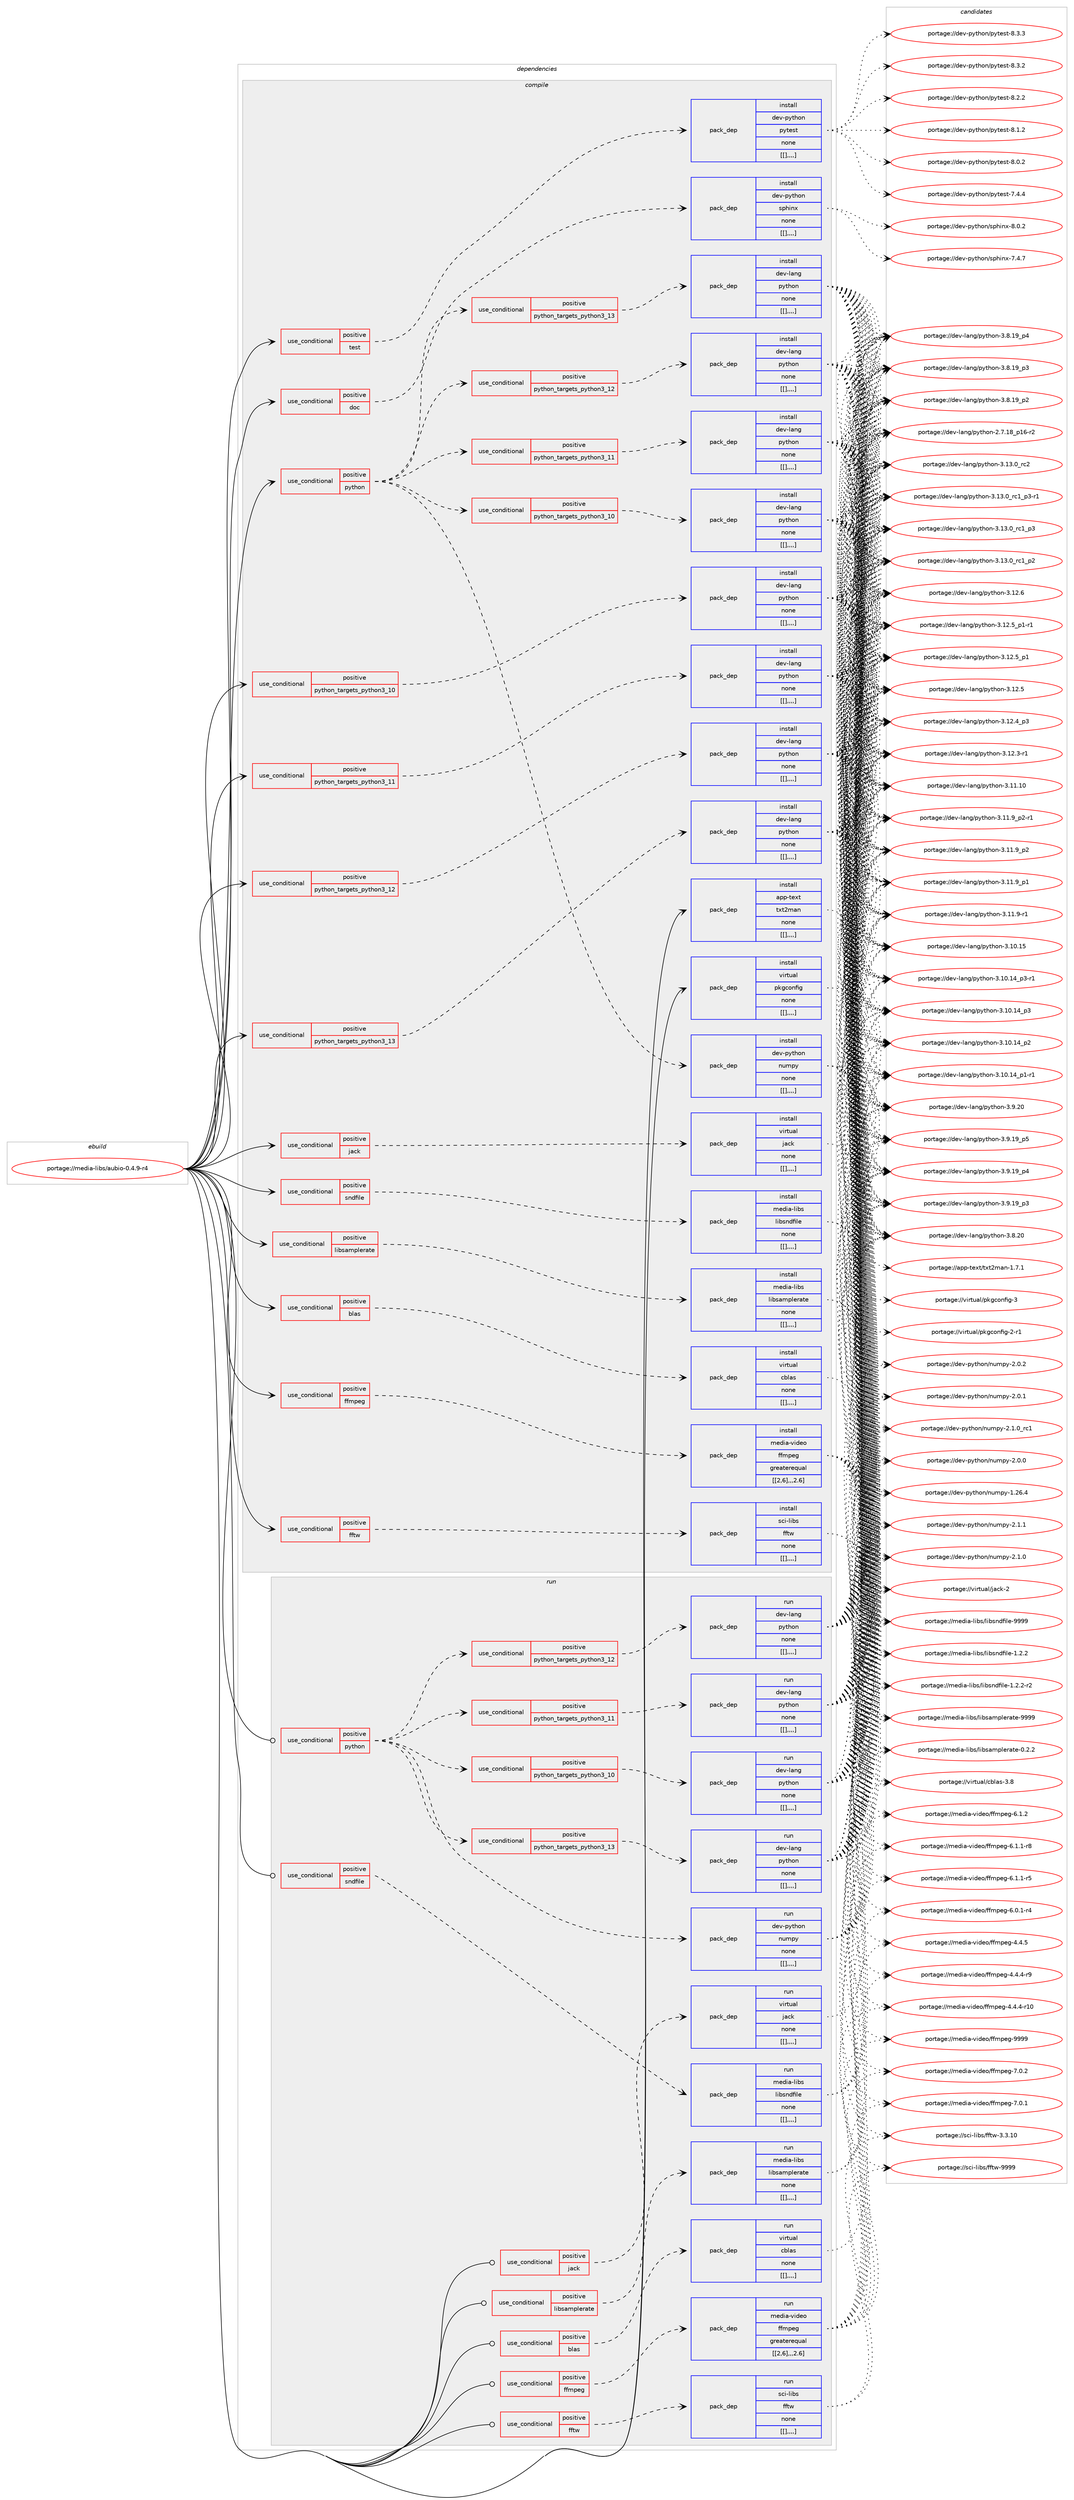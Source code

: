 digraph prolog {

# *************
# Graph options
# *************

newrank=true;
concentrate=true;
compound=true;
graph [rankdir=LR,fontname=Helvetica,fontsize=10,ranksep=1.5];#, ranksep=2.5, nodesep=0.2];
edge  [arrowhead=vee];
node  [fontname=Helvetica,fontsize=10];

# **********
# The ebuild
# **********

subgraph cluster_leftcol {
color=gray;
label=<<i>ebuild</i>>;
id [label="portage://media-libs/aubio-0.4.9-r4", color=red, width=4, href="../media-libs/aubio-0.4.9-r4.svg"];
}

# ****************
# The dependencies
# ****************

subgraph cluster_midcol {
color=gray;
label=<<i>dependencies</i>>;
subgraph cluster_compile {
fillcolor="#eeeeee";
style=filled;
label=<<i>compile</i>>;
subgraph cond77658 {
dependency311493 [label=<<TABLE BORDER="0" CELLBORDER="1" CELLSPACING="0" CELLPADDING="4"><TR><TD ROWSPAN="3" CELLPADDING="10">use_conditional</TD></TR><TR><TD>positive</TD></TR><TR><TD>blas</TD></TR></TABLE>>, shape=none, color=red];
subgraph pack231312 {
dependency311494 [label=<<TABLE BORDER="0" CELLBORDER="1" CELLSPACING="0" CELLPADDING="4" WIDTH="220"><TR><TD ROWSPAN="6" CELLPADDING="30">pack_dep</TD></TR><TR><TD WIDTH="110">install</TD></TR><TR><TD>virtual</TD></TR><TR><TD>cblas</TD></TR><TR><TD>none</TD></TR><TR><TD>[[],,,,]</TD></TR></TABLE>>, shape=none, color=blue];
}
dependency311493:e -> dependency311494:w [weight=20,style="dashed",arrowhead="vee"];
}
id:e -> dependency311493:w [weight=20,style="solid",arrowhead="vee"];
subgraph cond77659 {
dependency311495 [label=<<TABLE BORDER="0" CELLBORDER="1" CELLSPACING="0" CELLPADDING="4"><TR><TD ROWSPAN="3" CELLPADDING="10">use_conditional</TD></TR><TR><TD>positive</TD></TR><TR><TD>doc</TD></TR></TABLE>>, shape=none, color=red];
subgraph pack231313 {
dependency311496 [label=<<TABLE BORDER="0" CELLBORDER="1" CELLSPACING="0" CELLPADDING="4" WIDTH="220"><TR><TD ROWSPAN="6" CELLPADDING="30">pack_dep</TD></TR><TR><TD WIDTH="110">install</TD></TR><TR><TD>dev-python</TD></TR><TR><TD>sphinx</TD></TR><TR><TD>none</TD></TR><TR><TD>[[],,,,]</TD></TR></TABLE>>, shape=none, color=blue];
}
dependency311495:e -> dependency311496:w [weight=20,style="dashed",arrowhead="vee"];
}
id:e -> dependency311495:w [weight=20,style="solid",arrowhead="vee"];
subgraph cond77660 {
dependency311497 [label=<<TABLE BORDER="0" CELLBORDER="1" CELLSPACING="0" CELLPADDING="4"><TR><TD ROWSPAN="3" CELLPADDING="10">use_conditional</TD></TR><TR><TD>positive</TD></TR><TR><TD>ffmpeg</TD></TR></TABLE>>, shape=none, color=red];
subgraph pack231314 {
dependency311498 [label=<<TABLE BORDER="0" CELLBORDER="1" CELLSPACING="0" CELLPADDING="4" WIDTH="220"><TR><TD ROWSPAN="6" CELLPADDING="30">pack_dep</TD></TR><TR><TD WIDTH="110">install</TD></TR><TR><TD>media-video</TD></TR><TR><TD>ffmpeg</TD></TR><TR><TD>greaterequal</TD></TR><TR><TD>[[2,6],,,2.6]</TD></TR></TABLE>>, shape=none, color=blue];
}
dependency311497:e -> dependency311498:w [weight=20,style="dashed",arrowhead="vee"];
}
id:e -> dependency311497:w [weight=20,style="solid",arrowhead="vee"];
subgraph cond77661 {
dependency311499 [label=<<TABLE BORDER="0" CELLBORDER="1" CELLSPACING="0" CELLPADDING="4"><TR><TD ROWSPAN="3" CELLPADDING="10">use_conditional</TD></TR><TR><TD>positive</TD></TR><TR><TD>fftw</TD></TR></TABLE>>, shape=none, color=red];
subgraph pack231315 {
dependency311500 [label=<<TABLE BORDER="0" CELLBORDER="1" CELLSPACING="0" CELLPADDING="4" WIDTH="220"><TR><TD ROWSPAN="6" CELLPADDING="30">pack_dep</TD></TR><TR><TD WIDTH="110">install</TD></TR><TR><TD>sci-libs</TD></TR><TR><TD>fftw</TD></TR><TR><TD>none</TD></TR><TR><TD>[[],,,,]</TD></TR></TABLE>>, shape=none, color=blue];
}
dependency311499:e -> dependency311500:w [weight=20,style="dashed",arrowhead="vee"];
}
id:e -> dependency311499:w [weight=20,style="solid",arrowhead="vee"];
subgraph cond77662 {
dependency311501 [label=<<TABLE BORDER="0" CELLBORDER="1" CELLSPACING="0" CELLPADDING="4"><TR><TD ROWSPAN="3" CELLPADDING="10">use_conditional</TD></TR><TR><TD>positive</TD></TR><TR><TD>jack</TD></TR></TABLE>>, shape=none, color=red];
subgraph pack231316 {
dependency311502 [label=<<TABLE BORDER="0" CELLBORDER="1" CELLSPACING="0" CELLPADDING="4" WIDTH="220"><TR><TD ROWSPAN="6" CELLPADDING="30">pack_dep</TD></TR><TR><TD WIDTH="110">install</TD></TR><TR><TD>virtual</TD></TR><TR><TD>jack</TD></TR><TR><TD>none</TD></TR><TR><TD>[[],,,,]</TD></TR></TABLE>>, shape=none, color=blue];
}
dependency311501:e -> dependency311502:w [weight=20,style="dashed",arrowhead="vee"];
}
id:e -> dependency311501:w [weight=20,style="solid",arrowhead="vee"];
subgraph cond77663 {
dependency311503 [label=<<TABLE BORDER="0" CELLBORDER="1" CELLSPACING="0" CELLPADDING="4"><TR><TD ROWSPAN="3" CELLPADDING="10">use_conditional</TD></TR><TR><TD>positive</TD></TR><TR><TD>libsamplerate</TD></TR></TABLE>>, shape=none, color=red];
subgraph pack231317 {
dependency311504 [label=<<TABLE BORDER="0" CELLBORDER="1" CELLSPACING="0" CELLPADDING="4" WIDTH="220"><TR><TD ROWSPAN="6" CELLPADDING="30">pack_dep</TD></TR><TR><TD WIDTH="110">install</TD></TR><TR><TD>media-libs</TD></TR><TR><TD>libsamplerate</TD></TR><TR><TD>none</TD></TR><TR><TD>[[],,,,]</TD></TR></TABLE>>, shape=none, color=blue];
}
dependency311503:e -> dependency311504:w [weight=20,style="dashed",arrowhead="vee"];
}
id:e -> dependency311503:w [weight=20,style="solid",arrowhead="vee"];
subgraph cond77664 {
dependency311505 [label=<<TABLE BORDER="0" CELLBORDER="1" CELLSPACING="0" CELLPADDING="4"><TR><TD ROWSPAN="3" CELLPADDING="10">use_conditional</TD></TR><TR><TD>positive</TD></TR><TR><TD>python</TD></TR></TABLE>>, shape=none, color=red];
subgraph cond77665 {
dependency311506 [label=<<TABLE BORDER="0" CELLBORDER="1" CELLSPACING="0" CELLPADDING="4"><TR><TD ROWSPAN="3" CELLPADDING="10">use_conditional</TD></TR><TR><TD>positive</TD></TR><TR><TD>python_targets_python3_10</TD></TR></TABLE>>, shape=none, color=red];
subgraph pack231318 {
dependency311507 [label=<<TABLE BORDER="0" CELLBORDER="1" CELLSPACING="0" CELLPADDING="4" WIDTH="220"><TR><TD ROWSPAN="6" CELLPADDING="30">pack_dep</TD></TR><TR><TD WIDTH="110">install</TD></TR><TR><TD>dev-lang</TD></TR><TR><TD>python</TD></TR><TR><TD>none</TD></TR><TR><TD>[[],,,,]</TD></TR></TABLE>>, shape=none, color=blue];
}
dependency311506:e -> dependency311507:w [weight=20,style="dashed",arrowhead="vee"];
}
dependency311505:e -> dependency311506:w [weight=20,style="dashed",arrowhead="vee"];
subgraph cond77666 {
dependency311508 [label=<<TABLE BORDER="0" CELLBORDER="1" CELLSPACING="0" CELLPADDING="4"><TR><TD ROWSPAN="3" CELLPADDING="10">use_conditional</TD></TR><TR><TD>positive</TD></TR><TR><TD>python_targets_python3_11</TD></TR></TABLE>>, shape=none, color=red];
subgraph pack231319 {
dependency311509 [label=<<TABLE BORDER="0" CELLBORDER="1" CELLSPACING="0" CELLPADDING="4" WIDTH="220"><TR><TD ROWSPAN="6" CELLPADDING="30">pack_dep</TD></TR><TR><TD WIDTH="110">install</TD></TR><TR><TD>dev-lang</TD></TR><TR><TD>python</TD></TR><TR><TD>none</TD></TR><TR><TD>[[],,,,]</TD></TR></TABLE>>, shape=none, color=blue];
}
dependency311508:e -> dependency311509:w [weight=20,style="dashed",arrowhead="vee"];
}
dependency311505:e -> dependency311508:w [weight=20,style="dashed",arrowhead="vee"];
subgraph cond77667 {
dependency311510 [label=<<TABLE BORDER="0" CELLBORDER="1" CELLSPACING="0" CELLPADDING="4"><TR><TD ROWSPAN="3" CELLPADDING="10">use_conditional</TD></TR><TR><TD>positive</TD></TR><TR><TD>python_targets_python3_12</TD></TR></TABLE>>, shape=none, color=red];
subgraph pack231320 {
dependency311511 [label=<<TABLE BORDER="0" CELLBORDER="1" CELLSPACING="0" CELLPADDING="4" WIDTH="220"><TR><TD ROWSPAN="6" CELLPADDING="30">pack_dep</TD></TR><TR><TD WIDTH="110">install</TD></TR><TR><TD>dev-lang</TD></TR><TR><TD>python</TD></TR><TR><TD>none</TD></TR><TR><TD>[[],,,,]</TD></TR></TABLE>>, shape=none, color=blue];
}
dependency311510:e -> dependency311511:w [weight=20,style="dashed",arrowhead="vee"];
}
dependency311505:e -> dependency311510:w [weight=20,style="dashed",arrowhead="vee"];
subgraph cond77668 {
dependency311512 [label=<<TABLE BORDER="0" CELLBORDER="1" CELLSPACING="0" CELLPADDING="4"><TR><TD ROWSPAN="3" CELLPADDING="10">use_conditional</TD></TR><TR><TD>positive</TD></TR><TR><TD>python_targets_python3_13</TD></TR></TABLE>>, shape=none, color=red];
subgraph pack231321 {
dependency311513 [label=<<TABLE BORDER="0" CELLBORDER="1" CELLSPACING="0" CELLPADDING="4" WIDTH="220"><TR><TD ROWSPAN="6" CELLPADDING="30">pack_dep</TD></TR><TR><TD WIDTH="110">install</TD></TR><TR><TD>dev-lang</TD></TR><TR><TD>python</TD></TR><TR><TD>none</TD></TR><TR><TD>[[],,,,]</TD></TR></TABLE>>, shape=none, color=blue];
}
dependency311512:e -> dependency311513:w [weight=20,style="dashed",arrowhead="vee"];
}
dependency311505:e -> dependency311512:w [weight=20,style="dashed",arrowhead="vee"];
subgraph pack231322 {
dependency311514 [label=<<TABLE BORDER="0" CELLBORDER="1" CELLSPACING="0" CELLPADDING="4" WIDTH="220"><TR><TD ROWSPAN="6" CELLPADDING="30">pack_dep</TD></TR><TR><TD WIDTH="110">install</TD></TR><TR><TD>dev-python</TD></TR><TR><TD>numpy</TD></TR><TR><TD>none</TD></TR><TR><TD>[[],,,,]</TD></TR></TABLE>>, shape=none, color=blue];
}
dependency311505:e -> dependency311514:w [weight=20,style="dashed",arrowhead="vee"];
}
id:e -> dependency311505:w [weight=20,style="solid",arrowhead="vee"];
subgraph cond77669 {
dependency311515 [label=<<TABLE BORDER="0" CELLBORDER="1" CELLSPACING="0" CELLPADDING="4"><TR><TD ROWSPAN="3" CELLPADDING="10">use_conditional</TD></TR><TR><TD>positive</TD></TR><TR><TD>python_targets_python3_10</TD></TR></TABLE>>, shape=none, color=red];
subgraph pack231323 {
dependency311516 [label=<<TABLE BORDER="0" CELLBORDER="1" CELLSPACING="0" CELLPADDING="4" WIDTH="220"><TR><TD ROWSPAN="6" CELLPADDING="30">pack_dep</TD></TR><TR><TD WIDTH="110">install</TD></TR><TR><TD>dev-lang</TD></TR><TR><TD>python</TD></TR><TR><TD>none</TD></TR><TR><TD>[[],,,,]</TD></TR></TABLE>>, shape=none, color=blue];
}
dependency311515:e -> dependency311516:w [weight=20,style="dashed",arrowhead="vee"];
}
id:e -> dependency311515:w [weight=20,style="solid",arrowhead="vee"];
subgraph cond77670 {
dependency311517 [label=<<TABLE BORDER="0" CELLBORDER="1" CELLSPACING="0" CELLPADDING="4"><TR><TD ROWSPAN="3" CELLPADDING="10">use_conditional</TD></TR><TR><TD>positive</TD></TR><TR><TD>python_targets_python3_11</TD></TR></TABLE>>, shape=none, color=red];
subgraph pack231324 {
dependency311518 [label=<<TABLE BORDER="0" CELLBORDER="1" CELLSPACING="0" CELLPADDING="4" WIDTH="220"><TR><TD ROWSPAN="6" CELLPADDING="30">pack_dep</TD></TR><TR><TD WIDTH="110">install</TD></TR><TR><TD>dev-lang</TD></TR><TR><TD>python</TD></TR><TR><TD>none</TD></TR><TR><TD>[[],,,,]</TD></TR></TABLE>>, shape=none, color=blue];
}
dependency311517:e -> dependency311518:w [weight=20,style="dashed",arrowhead="vee"];
}
id:e -> dependency311517:w [weight=20,style="solid",arrowhead="vee"];
subgraph cond77671 {
dependency311519 [label=<<TABLE BORDER="0" CELLBORDER="1" CELLSPACING="0" CELLPADDING="4"><TR><TD ROWSPAN="3" CELLPADDING="10">use_conditional</TD></TR><TR><TD>positive</TD></TR><TR><TD>python_targets_python3_12</TD></TR></TABLE>>, shape=none, color=red];
subgraph pack231325 {
dependency311520 [label=<<TABLE BORDER="0" CELLBORDER="1" CELLSPACING="0" CELLPADDING="4" WIDTH="220"><TR><TD ROWSPAN="6" CELLPADDING="30">pack_dep</TD></TR><TR><TD WIDTH="110">install</TD></TR><TR><TD>dev-lang</TD></TR><TR><TD>python</TD></TR><TR><TD>none</TD></TR><TR><TD>[[],,,,]</TD></TR></TABLE>>, shape=none, color=blue];
}
dependency311519:e -> dependency311520:w [weight=20,style="dashed",arrowhead="vee"];
}
id:e -> dependency311519:w [weight=20,style="solid",arrowhead="vee"];
subgraph cond77672 {
dependency311521 [label=<<TABLE BORDER="0" CELLBORDER="1" CELLSPACING="0" CELLPADDING="4"><TR><TD ROWSPAN="3" CELLPADDING="10">use_conditional</TD></TR><TR><TD>positive</TD></TR><TR><TD>python_targets_python3_13</TD></TR></TABLE>>, shape=none, color=red];
subgraph pack231326 {
dependency311522 [label=<<TABLE BORDER="0" CELLBORDER="1" CELLSPACING="0" CELLPADDING="4" WIDTH="220"><TR><TD ROWSPAN="6" CELLPADDING="30">pack_dep</TD></TR><TR><TD WIDTH="110">install</TD></TR><TR><TD>dev-lang</TD></TR><TR><TD>python</TD></TR><TR><TD>none</TD></TR><TR><TD>[[],,,,]</TD></TR></TABLE>>, shape=none, color=blue];
}
dependency311521:e -> dependency311522:w [weight=20,style="dashed",arrowhead="vee"];
}
id:e -> dependency311521:w [weight=20,style="solid",arrowhead="vee"];
subgraph cond77673 {
dependency311523 [label=<<TABLE BORDER="0" CELLBORDER="1" CELLSPACING="0" CELLPADDING="4"><TR><TD ROWSPAN="3" CELLPADDING="10">use_conditional</TD></TR><TR><TD>positive</TD></TR><TR><TD>sndfile</TD></TR></TABLE>>, shape=none, color=red];
subgraph pack231327 {
dependency311524 [label=<<TABLE BORDER="0" CELLBORDER="1" CELLSPACING="0" CELLPADDING="4" WIDTH="220"><TR><TD ROWSPAN="6" CELLPADDING="30">pack_dep</TD></TR><TR><TD WIDTH="110">install</TD></TR><TR><TD>media-libs</TD></TR><TR><TD>libsndfile</TD></TR><TR><TD>none</TD></TR><TR><TD>[[],,,,]</TD></TR></TABLE>>, shape=none, color=blue];
}
dependency311523:e -> dependency311524:w [weight=20,style="dashed",arrowhead="vee"];
}
id:e -> dependency311523:w [weight=20,style="solid",arrowhead="vee"];
subgraph cond77674 {
dependency311525 [label=<<TABLE BORDER="0" CELLBORDER="1" CELLSPACING="0" CELLPADDING="4"><TR><TD ROWSPAN="3" CELLPADDING="10">use_conditional</TD></TR><TR><TD>positive</TD></TR><TR><TD>test</TD></TR></TABLE>>, shape=none, color=red];
subgraph pack231328 {
dependency311526 [label=<<TABLE BORDER="0" CELLBORDER="1" CELLSPACING="0" CELLPADDING="4" WIDTH="220"><TR><TD ROWSPAN="6" CELLPADDING="30">pack_dep</TD></TR><TR><TD WIDTH="110">install</TD></TR><TR><TD>dev-python</TD></TR><TR><TD>pytest</TD></TR><TR><TD>none</TD></TR><TR><TD>[[],,,,]</TD></TR></TABLE>>, shape=none, color=blue];
}
dependency311525:e -> dependency311526:w [weight=20,style="dashed",arrowhead="vee"];
}
id:e -> dependency311525:w [weight=20,style="solid",arrowhead="vee"];
subgraph pack231329 {
dependency311527 [label=<<TABLE BORDER="0" CELLBORDER="1" CELLSPACING="0" CELLPADDING="4" WIDTH="220"><TR><TD ROWSPAN="6" CELLPADDING="30">pack_dep</TD></TR><TR><TD WIDTH="110">install</TD></TR><TR><TD>app-text</TD></TR><TR><TD>txt2man</TD></TR><TR><TD>none</TD></TR><TR><TD>[[],,,,]</TD></TR></TABLE>>, shape=none, color=blue];
}
id:e -> dependency311527:w [weight=20,style="solid",arrowhead="vee"];
subgraph pack231330 {
dependency311528 [label=<<TABLE BORDER="0" CELLBORDER="1" CELLSPACING="0" CELLPADDING="4" WIDTH="220"><TR><TD ROWSPAN="6" CELLPADDING="30">pack_dep</TD></TR><TR><TD WIDTH="110">install</TD></TR><TR><TD>virtual</TD></TR><TR><TD>pkgconfig</TD></TR><TR><TD>none</TD></TR><TR><TD>[[],,,,]</TD></TR></TABLE>>, shape=none, color=blue];
}
id:e -> dependency311528:w [weight=20,style="solid",arrowhead="vee"];
}
subgraph cluster_compileandrun {
fillcolor="#eeeeee";
style=filled;
label=<<i>compile and run</i>>;
}
subgraph cluster_run {
fillcolor="#eeeeee";
style=filled;
label=<<i>run</i>>;
subgraph cond77675 {
dependency311529 [label=<<TABLE BORDER="0" CELLBORDER="1" CELLSPACING="0" CELLPADDING="4"><TR><TD ROWSPAN="3" CELLPADDING="10">use_conditional</TD></TR><TR><TD>positive</TD></TR><TR><TD>blas</TD></TR></TABLE>>, shape=none, color=red];
subgraph pack231331 {
dependency311530 [label=<<TABLE BORDER="0" CELLBORDER="1" CELLSPACING="0" CELLPADDING="4" WIDTH="220"><TR><TD ROWSPAN="6" CELLPADDING="30">pack_dep</TD></TR><TR><TD WIDTH="110">run</TD></TR><TR><TD>virtual</TD></TR><TR><TD>cblas</TD></TR><TR><TD>none</TD></TR><TR><TD>[[],,,,]</TD></TR></TABLE>>, shape=none, color=blue];
}
dependency311529:e -> dependency311530:w [weight=20,style="dashed",arrowhead="vee"];
}
id:e -> dependency311529:w [weight=20,style="solid",arrowhead="odot"];
subgraph cond77676 {
dependency311531 [label=<<TABLE BORDER="0" CELLBORDER="1" CELLSPACING="0" CELLPADDING="4"><TR><TD ROWSPAN="3" CELLPADDING="10">use_conditional</TD></TR><TR><TD>positive</TD></TR><TR><TD>ffmpeg</TD></TR></TABLE>>, shape=none, color=red];
subgraph pack231332 {
dependency311532 [label=<<TABLE BORDER="0" CELLBORDER="1" CELLSPACING="0" CELLPADDING="4" WIDTH="220"><TR><TD ROWSPAN="6" CELLPADDING="30">pack_dep</TD></TR><TR><TD WIDTH="110">run</TD></TR><TR><TD>media-video</TD></TR><TR><TD>ffmpeg</TD></TR><TR><TD>greaterequal</TD></TR><TR><TD>[[2,6],,,2.6]</TD></TR></TABLE>>, shape=none, color=blue];
}
dependency311531:e -> dependency311532:w [weight=20,style="dashed",arrowhead="vee"];
}
id:e -> dependency311531:w [weight=20,style="solid",arrowhead="odot"];
subgraph cond77677 {
dependency311533 [label=<<TABLE BORDER="0" CELLBORDER="1" CELLSPACING="0" CELLPADDING="4"><TR><TD ROWSPAN="3" CELLPADDING="10">use_conditional</TD></TR><TR><TD>positive</TD></TR><TR><TD>fftw</TD></TR></TABLE>>, shape=none, color=red];
subgraph pack231333 {
dependency311534 [label=<<TABLE BORDER="0" CELLBORDER="1" CELLSPACING="0" CELLPADDING="4" WIDTH="220"><TR><TD ROWSPAN="6" CELLPADDING="30">pack_dep</TD></TR><TR><TD WIDTH="110">run</TD></TR><TR><TD>sci-libs</TD></TR><TR><TD>fftw</TD></TR><TR><TD>none</TD></TR><TR><TD>[[],,,,]</TD></TR></TABLE>>, shape=none, color=blue];
}
dependency311533:e -> dependency311534:w [weight=20,style="dashed",arrowhead="vee"];
}
id:e -> dependency311533:w [weight=20,style="solid",arrowhead="odot"];
subgraph cond77678 {
dependency311535 [label=<<TABLE BORDER="0" CELLBORDER="1" CELLSPACING="0" CELLPADDING="4"><TR><TD ROWSPAN="3" CELLPADDING="10">use_conditional</TD></TR><TR><TD>positive</TD></TR><TR><TD>jack</TD></TR></TABLE>>, shape=none, color=red];
subgraph pack231334 {
dependency311536 [label=<<TABLE BORDER="0" CELLBORDER="1" CELLSPACING="0" CELLPADDING="4" WIDTH="220"><TR><TD ROWSPAN="6" CELLPADDING="30">pack_dep</TD></TR><TR><TD WIDTH="110">run</TD></TR><TR><TD>virtual</TD></TR><TR><TD>jack</TD></TR><TR><TD>none</TD></TR><TR><TD>[[],,,,]</TD></TR></TABLE>>, shape=none, color=blue];
}
dependency311535:e -> dependency311536:w [weight=20,style="dashed",arrowhead="vee"];
}
id:e -> dependency311535:w [weight=20,style="solid",arrowhead="odot"];
subgraph cond77679 {
dependency311537 [label=<<TABLE BORDER="0" CELLBORDER="1" CELLSPACING="0" CELLPADDING="4"><TR><TD ROWSPAN="3" CELLPADDING="10">use_conditional</TD></TR><TR><TD>positive</TD></TR><TR><TD>libsamplerate</TD></TR></TABLE>>, shape=none, color=red];
subgraph pack231335 {
dependency311538 [label=<<TABLE BORDER="0" CELLBORDER="1" CELLSPACING="0" CELLPADDING="4" WIDTH="220"><TR><TD ROWSPAN="6" CELLPADDING="30">pack_dep</TD></TR><TR><TD WIDTH="110">run</TD></TR><TR><TD>media-libs</TD></TR><TR><TD>libsamplerate</TD></TR><TR><TD>none</TD></TR><TR><TD>[[],,,,]</TD></TR></TABLE>>, shape=none, color=blue];
}
dependency311537:e -> dependency311538:w [weight=20,style="dashed",arrowhead="vee"];
}
id:e -> dependency311537:w [weight=20,style="solid",arrowhead="odot"];
subgraph cond77680 {
dependency311539 [label=<<TABLE BORDER="0" CELLBORDER="1" CELLSPACING="0" CELLPADDING="4"><TR><TD ROWSPAN="3" CELLPADDING="10">use_conditional</TD></TR><TR><TD>positive</TD></TR><TR><TD>python</TD></TR></TABLE>>, shape=none, color=red];
subgraph cond77681 {
dependency311540 [label=<<TABLE BORDER="0" CELLBORDER="1" CELLSPACING="0" CELLPADDING="4"><TR><TD ROWSPAN="3" CELLPADDING="10">use_conditional</TD></TR><TR><TD>positive</TD></TR><TR><TD>python_targets_python3_10</TD></TR></TABLE>>, shape=none, color=red];
subgraph pack231336 {
dependency311541 [label=<<TABLE BORDER="0" CELLBORDER="1" CELLSPACING="0" CELLPADDING="4" WIDTH="220"><TR><TD ROWSPAN="6" CELLPADDING="30">pack_dep</TD></TR><TR><TD WIDTH="110">run</TD></TR><TR><TD>dev-lang</TD></TR><TR><TD>python</TD></TR><TR><TD>none</TD></TR><TR><TD>[[],,,,]</TD></TR></TABLE>>, shape=none, color=blue];
}
dependency311540:e -> dependency311541:w [weight=20,style="dashed",arrowhead="vee"];
}
dependency311539:e -> dependency311540:w [weight=20,style="dashed",arrowhead="vee"];
subgraph cond77682 {
dependency311542 [label=<<TABLE BORDER="0" CELLBORDER="1" CELLSPACING="0" CELLPADDING="4"><TR><TD ROWSPAN="3" CELLPADDING="10">use_conditional</TD></TR><TR><TD>positive</TD></TR><TR><TD>python_targets_python3_11</TD></TR></TABLE>>, shape=none, color=red];
subgraph pack231337 {
dependency311543 [label=<<TABLE BORDER="0" CELLBORDER="1" CELLSPACING="0" CELLPADDING="4" WIDTH="220"><TR><TD ROWSPAN="6" CELLPADDING="30">pack_dep</TD></TR><TR><TD WIDTH="110">run</TD></TR><TR><TD>dev-lang</TD></TR><TR><TD>python</TD></TR><TR><TD>none</TD></TR><TR><TD>[[],,,,]</TD></TR></TABLE>>, shape=none, color=blue];
}
dependency311542:e -> dependency311543:w [weight=20,style="dashed",arrowhead="vee"];
}
dependency311539:e -> dependency311542:w [weight=20,style="dashed",arrowhead="vee"];
subgraph cond77683 {
dependency311544 [label=<<TABLE BORDER="0" CELLBORDER="1" CELLSPACING="0" CELLPADDING="4"><TR><TD ROWSPAN="3" CELLPADDING="10">use_conditional</TD></TR><TR><TD>positive</TD></TR><TR><TD>python_targets_python3_12</TD></TR></TABLE>>, shape=none, color=red];
subgraph pack231338 {
dependency311545 [label=<<TABLE BORDER="0" CELLBORDER="1" CELLSPACING="0" CELLPADDING="4" WIDTH="220"><TR><TD ROWSPAN="6" CELLPADDING="30">pack_dep</TD></TR><TR><TD WIDTH="110">run</TD></TR><TR><TD>dev-lang</TD></TR><TR><TD>python</TD></TR><TR><TD>none</TD></TR><TR><TD>[[],,,,]</TD></TR></TABLE>>, shape=none, color=blue];
}
dependency311544:e -> dependency311545:w [weight=20,style="dashed",arrowhead="vee"];
}
dependency311539:e -> dependency311544:w [weight=20,style="dashed",arrowhead="vee"];
subgraph cond77684 {
dependency311546 [label=<<TABLE BORDER="0" CELLBORDER="1" CELLSPACING="0" CELLPADDING="4"><TR><TD ROWSPAN="3" CELLPADDING="10">use_conditional</TD></TR><TR><TD>positive</TD></TR><TR><TD>python_targets_python3_13</TD></TR></TABLE>>, shape=none, color=red];
subgraph pack231339 {
dependency311547 [label=<<TABLE BORDER="0" CELLBORDER="1" CELLSPACING="0" CELLPADDING="4" WIDTH="220"><TR><TD ROWSPAN="6" CELLPADDING="30">pack_dep</TD></TR><TR><TD WIDTH="110">run</TD></TR><TR><TD>dev-lang</TD></TR><TR><TD>python</TD></TR><TR><TD>none</TD></TR><TR><TD>[[],,,,]</TD></TR></TABLE>>, shape=none, color=blue];
}
dependency311546:e -> dependency311547:w [weight=20,style="dashed",arrowhead="vee"];
}
dependency311539:e -> dependency311546:w [weight=20,style="dashed",arrowhead="vee"];
subgraph pack231340 {
dependency311548 [label=<<TABLE BORDER="0" CELLBORDER="1" CELLSPACING="0" CELLPADDING="4" WIDTH="220"><TR><TD ROWSPAN="6" CELLPADDING="30">pack_dep</TD></TR><TR><TD WIDTH="110">run</TD></TR><TR><TD>dev-python</TD></TR><TR><TD>numpy</TD></TR><TR><TD>none</TD></TR><TR><TD>[[],,,,]</TD></TR></TABLE>>, shape=none, color=blue];
}
dependency311539:e -> dependency311548:w [weight=20,style="dashed",arrowhead="vee"];
}
id:e -> dependency311539:w [weight=20,style="solid",arrowhead="odot"];
subgraph cond77685 {
dependency311549 [label=<<TABLE BORDER="0" CELLBORDER="1" CELLSPACING="0" CELLPADDING="4"><TR><TD ROWSPAN="3" CELLPADDING="10">use_conditional</TD></TR><TR><TD>positive</TD></TR><TR><TD>sndfile</TD></TR></TABLE>>, shape=none, color=red];
subgraph pack231341 {
dependency311550 [label=<<TABLE BORDER="0" CELLBORDER="1" CELLSPACING="0" CELLPADDING="4" WIDTH="220"><TR><TD ROWSPAN="6" CELLPADDING="30">pack_dep</TD></TR><TR><TD WIDTH="110">run</TD></TR><TR><TD>media-libs</TD></TR><TR><TD>libsndfile</TD></TR><TR><TD>none</TD></TR><TR><TD>[[],,,,]</TD></TR></TABLE>>, shape=none, color=blue];
}
dependency311549:e -> dependency311550:w [weight=20,style="dashed",arrowhead="vee"];
}
id:e -> dependency311549:w [weight=20,style="solid",arrowhead="odot"];
}
}

# **************
# The candidates
# **************

subgraph cluster_choices {
rank=same;
color=gray;
label=<<i>candidates</i>>;

subgraph choice231312 {
color=black;
nodesep=1;
choice118105114116117971084799981089711545514656 [label="portage://virtual/cblas-3.8", color=red, width=4,href="../virtual/cblas-3.8.svg"];
dependency311494:e -> choice118105114116117971084799981089711545514656:w [style=dotted,weight="100"];
}
subgraph choice231313 {
color=black;
nodesep=1;
choice1001011184511212111610411111047115112104105110120455646484650 [label="portage://dev-python/sphinx-8.0.2", color=red, width=4,href="../dev-python/sphinx-8.0.2.svg"];
choice1001011184511212111610411111047115112104105110120455546524655 [label="portage://dev-python/sphinx-7.4.7", color=red, width=4,href="../dev-python/sphinx-7.4.7.svg"];
dependency311496:e -> choice1001011184511212111610411111047115112104105110120455646484650:w [style=dotted,weight="100"];
dependency311496:e -> choice1001011184511212111610411111047115112104105110120455546524655:w [style=dotted,weight="100"];
}
subgraph choice231314 {
color=black;
nodesep=1;
choice1091011001059745118105100101111471021021091121011034557575757 [label="portage://media-video/ffmpeg-9999", color=red, width=4,href="../media-video/ffmpeg-9999.svg"];
choice109101100105974511810510010111147102102109112101103455546484650 [label="portage://media-video/ffmpeg-7.0.2", color=red, width=4,href="../media-video/ffmpeg-7.0.2.svg"];
choice109101100105974511810510010111147102102109112101103455546484649 [label="portage://media-video/ffmpeg-7.0.1", color=red, width=4,href="../media-video/ffmpeg-7.0.1.svg"];
choice109101100105974511810510010111147102102109112101103455446494650 [label="portage://media-video/ffmpeg-6.1.2", color=red, width=4,href="../media-video/ffmpeg-6.1.2.svg"];
choice1091011001059745118105100101111471021021091121011034554464946494511456 [label="portage://media-video/ffmpeg-6.1.1-r8", color=red, width=4,href="../media-video/ffmpeg-6.1.1-r8.svg"];
choice1091011001059745118105100101111471021021091121011034554464946494511453 [label="portage://media-video/ffmpeg-6.1.1-r5", color=red, width=4,href="../media-video/ffmpeg-6.1.1-r5.svg"];
choice1091011001059745118105100101111471021021091121011034554464846494511452 [label="portage://media-video/ffmpeg-6.0.1-r4", color=red, width=4,href="../media-video/ffmpeg-6.0.1-r4.svg"];
choice109101100105974511810510010111147102102109112101103455246524653 [label="portage://media-video/ffmpeg-4.4.5", color=red, width=4,href="../media-video/ffmpeg-4.4.5.svg"];
choice1091011001059745118105100101111471021021091121011034552465246524511457 [label="portage://media-video/ffmpeg-4.4.4-r9", color=red, width=4,href="../media-video/ffmpeg-4.4.4-r9.svg"];
choice109101100105974511810510010111147102102109112101103455246524652451144948 [label="portage://media-video/ffmpeg-4.4.4-r10", color=red, width=4,href="../media-video/ffmpeg-4.4.4-r10.svg"];
dependency311498:e -> choice1091011001059745118105100101111471021021091121011034557575757:w [style=dotted,weight="100"];
dependency311498:e -> choice109101100105974511810510010111147102102109112101103455546484650:w [style=dotted,weight="100"];
dependency311498:e -> choice109101100105974511810510010111147102102109112101103455546484649:w [style=dotted,weight="100"];
dependency311498:e -> choice109101100105974511810510010111147102102109112101103455446494650:w [style=dotted,weight="100"];
dependency311498:e -> choice1091011001059745118105100101111471021021091121011034554464946494511456:w [style=dotted,weight="100"];
dependency311498:e -> choice1091011001059745118105100101111471021021091121011034554464946494511453:w [style=dotted,weight="100"];
dependency311498:e -> choice1091011001059745118105100101111471021021091121011034554464846494511452:w [style=dotted,weight="100"];
dependency311498:e -> choice109101100105974511810510010111147102102109112101103455246524653:w [style=dotted,weight="100"];
dependency311498:e -> choice1091011001059745118105100101111471021021091121011034552465246524511457:w [style=dotted,weight="100"];
dependency311498:e -> choice109101100105974511810510010111147102102109112101103455246524652451144948:w [style=dotted,weight="100"];
}
subgraph choice231315 {
color=black;
nodesep=1;
choice115991054510810598115471021021161194557575757 [label="portage://sci-libs/fftw-9999", color=red, width=4,href="../sci-libs/fftw-9999.svg"];
choice1159910545108105981154710210211611945514651464948 [label="portage://sci-libs/fftw-3.3.10", color=red, width=4,href="../sci-libs/fftw-3.3.10.svg"];
dependency311500:e -> choice115991054510810598115471021021161194557575757:w [style=dotted,weight="100"];
dependency311500:e -> choice1159910545108105981154710210211611945514651464948:w [style=dotted,weight="100"];
}
subgraph choice231316 {
color=black;
nodesep=1;
choice118105114116117971084710697991074550 [label="portage://virtual/jack-2", color=red, width=4,href="../virtual/jack-2.svg"];
dependency311502:e -> choice118105114116117971084710697991074550:w [style=dotted,weight="100"];
}
subgraph choice231317 {
color=black;
nodesep=1;
choice109101100105974510810598115471081059811597109112108101114971161014557575757 [label="portage://media-libs/libsamplerate-9999", color=red, width=4,href="../media-libs/libsamplerate-9999.svg"];
choice10910110010597451081059811547108105981159710911210810111497116101454846504650 [label="portage://media-libs/libsamplerate-0.2.2", color=red, width=4,href="../media-libs/libsamplerate-0.2.2.svg"];
dependency311504:e -> choice109101100105974510810598115471081059811597109112108101114971161014557575757:w [style=dotted,weight="100"];
dependency311504:e -> choice10910110010597451081059811547108105981159710911210810111497116101454846504650:w [style=dotted,weight="100"];
}
subgraph choice231318 {
color=black;
nodesep=1;
choice10010111845108971101034711212111610411111045514649514648951149950 [label="portage://dev-lang/python-3.13.0_rc2", color=red, width=4,href="../dev-lang/python-3.13.0_rc2.svg"];
choice1001011184510897110103471121211161041111104551464951464895114994995112514511449 [label="portage://dev-lang/python-3.13.0_rc1_p3-r1", color=red, width=4,href="../dev-lang/python-3.13.0_rc1_p3-r1.svg"];
choice100101118451089711010347112121116104111110455146495146489511499499511251 [label="portage://dev-lang/python-3.13.0_rc1_p3", color=red, width=4,href="../dev-lang/python-3.13.0_rc1_p3.svg"];
choice100101118451089711010347112121116104111110455146495146489511499499511250 [label="portage://dev-lang/python-3.13.0_rc1_p2", color=red, width=4,href="../dev-lang/python-3.13.0_rc1_p2.svg"];
choice10010111845108971101034711212111610411111045514649504654 [label="portage://dev-lang/python-3.12.6", color=red, width=4,href="../dev-lang/python-3.12.6.svg"];
choice1001011184510897110103471121211161041111104551464950465395112494511449 [label="portage://dev-lang/python-3.12.5_p1-r1", color=red, width=4,href="../dev-lang/python-3.12.5_p1-r1.svg"];
choice100101118451089711010347112121116104111110455146495046539511249 [label="portage://dev-lang/python-3.12.5_p1", color=red, width=4,href="../dev-lang/python-3.12.5_p1.svg"];
choice10010111845108971101034711212111610411111045514649504653 [label="portage://dev-lang/python-3.12.5", color=red, width=4,href="../dev-lang/python-3.12.5.svg"];
choice100101118451089711010347112121116104111110455146495046529511251 [label="portage://dev-lang/python-3.12.4_p3", color=red, width=4,href="../dev-lang/python-3.12.4_p3.svg"];
choice100101118451089711010347112121116104111110455146495046514511449 [label="portage://dev-lang/python-3.12.3-r1", color=red, width=4,href="../dev-lang/python-3.12.3-r1.svg"];
choice1001011184510897110103471121211161041111104551464949464948 [label="portage://dev-lang/python-3.11.10", color=red, width=4,href="../dev-lang/python-3.11.10.svg"];
choice1001011184510897110103471121211161041111104551464949465795112504511449 [label="portage://dev-lang/python-3.11.9_p2-r1", color=red, width=4,href="../dev-lang/python-3.11.9_p2-r1.svg"];
choice100101118451089711010347112121116104111110455146494946579511250 [label="portage://dev-lang/python-3.11.9_p2", color=red, width=4,href="../dev-lang/python-3.11.9_p2.svg"];
choice100101118451089711010347112121116104111110455146494946579511249 [label="portage://dev-lang/python-3.11.9_p1", color=red, width=4,href="../dev-lang/python-3.11.9_p1.svg"];
choice100101118451089711010347112121116104111110455146494946574511449 [label="portage://dev-lang/python-3.11.9-r1", color=red, width=4,href="../dev-lang/python-3.11.9-r1.svg"];
choice1001011184510897110103471121211161041111104551464948464953 [label="portage://dev-lang/python-3.10.15", color=red, width=4,href="../dev-lang/python-3.10.15.svg"];
choice100101118451089711010347112121116104111110455146494846495295112514511449 [label="portage://dev-lang/python-3.10.14_p3-r1", color=red, width=4,href="../dev-lang/python-3.10.14_p3-r1.svg"];
choice10010111845108971101034711212111610411111045514649484649529511251 [label="portage://dev-lang/python-3.10.14_p3", color=red, width=4,href="../dev-lang/python-3.10.14_p3.svg"];
choice10010111845108971101034711212111610411111045514649484649529511250 [label="portage://dev-lang/python-3.10.14_p2", color=red, width=4,href="../dev-lang/python-3.10.14_p2.svg"];
choice100101118451089711010347112121116104111110455146494846495295112494511449 [label="portage://dev-lang/python-3.10.14_p1-r1", color=red, width=4,href="../dev-lang/python-3.10.14_p1-r1.svg"];
choice10010111845108971101034711212111610411111045514657465048 [label="portage://dev-lang/python-3.9.20", color=red, width=4,href="../dev-lang/python-3.9.20.svg"];
choice100101118451089711010347112121116104111110455146574649579511253 [label="portage://dev-lang/python-3.9.19_p5", color=red, width=4,href="../dev-lang/python-3.9.19_p5.svg"];
choice100101118451089711010347112121116104111110455146574649579511252 [label="portage://dev-lang/python-3.9.19_p4", color=red, width=4,href="../dev-lang/python-3.9.19_p4.svg"];
choice100101118451089711010347112121116104111110455146574649579511251 [label="portage://dev-lang/python-3.9.19_p3", color=red, width=4,href="../dev-lang/python-3.9.19_p3.svg"];
choice10010111845108971101034711212111610411111045514656465048 [label="portage://dev-lang/python-3.8.20", color=red, width=4,href="../dev-lang/python-3.8.20.svg"];
choice100101118451089711010347112121116104111110455146564649579511252 [label="portage://dev-lang/python-3.8.19_p4", color=red, width=4,href="../dev-lang/python-3.8.19_p4.svg"];
choice100101118451089711010347112121116104111110455146564649579511251 [label="portage://dev-lang/python-3.8.19_p3", color=red, width=4,href="../dev-lang/python-3.8.19_p3.svg"];
choice100101118451089711010347112121116104111110455146564649579511250 [label="portage://dev-lang/python-3.8.19_p2", color=red, width=4,href="../dev-lang/python-3.8.19_p2.svg"];
choice100101118451089711010347112121116104111110455046554649569511249544511450 [label="portage://dev-lang/python-2.7.18_p16-r2", color=red, width=4,href="../dev-lang/python-2.7.18_p16-r2.svg"];
dependency311507:e -> choice10010111845108971101034711212111610411111045514649514648951149950:w [style=dotted,weight="100"];
dependency311507:e -> choice1001011184510897110103471121211161041111104551464951464895114994995112514511449:w [style=dotted,weight="100"];
dependency311507:e -> choice100101118451089711010347112121116104111110455146495146489511499499511251:w [style=dotted,weight="100"];
dependency311507:e -> choice100101118451089711010347112121116104111110455146495146489511499499511250:w [style=dotted,weight="100"];
dependency311507:e -> choice10010111845108971101034711212111610411111045514649504654:w [style=dotted,weight="100"];
dependency311507:e -> choice1001011184510897110103471121211161041111104551464950465395112494511449:w [style=dotted,weight="100"];
dependency311507:e -> choice100101118451089711010347112121116104111110455146495046539511249:w [style=dotted,weight="100"];
dependency311507:e -> choice10010111845108971101034711212111610411111045514649504653:w [style=dotted,weight="100"];
dependency311507:e -> choice100101118451089711010347112121116104111110455146495046529511251:w [style=dotted,weight="100"];
dependency311507:e -> choice100101118451089711010347112121116104111110455146495046514511449:w [style=dotted,weight="100"];
dependency311507:e -> choice1001011184510897110103471121211161041111104551464949464948:w [style=dotted,weight="100"];
dependency311507:e -> choice1001011184510897110103471121211161041111104551464949465795112504511449:w [style=dotted,weight="100"];
dependency311507:e -> choice100101118451089711010347112121116104111110455146494946579511250:w [style=dotted,weight="100"];
dependency311507:e -> choice100101118451089711010347112121116104111110455146494946579511249:w [style=dotted,weight="100"];
dependency311507:e -> choice100101118451089711010347112121116104111110455146494946574511449:w [style=dotted,weight="100"];
dependency311507:e -> choice1001011184510897110103471121211161041111104551464948464953:w [style=dotted,weight="100"];
dependency311507:e -> choice100101118451089711010347112121116104111110455146494846495295112514511449:w [style=dotted,weight="100"];
dependency311507:e -> choice10010111845108971101034711212111610411111045514649484649529511251:w [style=dotted,weight="100"];
dependency311507:e -> choice10010111845108971101034711212111610411111045514649484649529511250:w [style=dotted,weight="100"];
dependency311507:e -> choice100101118451089711010347112121116104111110455146494846495295112494511449:w [style=dotted,weight="100"];
dependency311507:e -> choice10010111845108971101034711212111610411111045514657465048:w [style=dotted,weight="100"];
dependency311507:e -> choice100101118451089711010347112121116104111110455146574649579511253:w [style=dotted,weight="100"];
dependency311507:e -> choice100101118451089711010347112121116104111110455146574649579511252:w [style=dotted,weight="100"];
dependency311507:e -> choice100101118451089711010347112121116104111110455146574649579511251:w [style=dotted,weight="100"];
dependency311507:e -> choice10010111845108971101034711212111610411111045514656465048:w [style=dotted,weight="100"];
dependency311507:e -> choice100101118451089711010347112121116104111110455146564649579511252:w [style=dotted,weight="100"];
dependency311507:e -> choice100101118451089711010347112121116104111110455146564649579511251:w [style=dotted,weight="100"];
dependency311507:e -> choice100101118451089711010347112121116104111110455146564649579511250:w [style=dotted,weight="100"];
dependency311507:e -> choice100101118451089711010347112121116104111110455046554649569511249544511450:w [style=dotted,weight="100"];
}
subgraph choice231319 {
color=black;
nodesep=1;
choice10010111845108971101034711212111610411111045514649514648951149950 [label="portage://dev-lang/python-3.13.0_rc2", color=red, width=4,href="../dev-lang/python-3.13.0_rc2.svg"];
choice1001011184510897110103471121211161041111104551464951464895114994995112514511449 [label="portage://dev-lang/python-3.13.0_rc1_p3-r1", color=red, width=4,href="../dev-lang/python-3.13.0_rc1_p3-r1.svg"];
choice100101118451089711010347112121116104111110455146495146489511499499511251 [label="portage://dev-lang/python-3.13.0_rc1_p3", color=red, width=4,href="../dev-lang/python-3.13.0_rc1_p3.svg"];
choice100101118451089711010347112121116104111110455146495146489511499499511250 [label="portage://dev-lang/python-3.13.0_rc1_p2", color=red, width=4,href="../dev-lang/python-3.13.0_rc1_p2.svg"];
choice10010111845108971101034711212111610411111045514649504654 [label="portage://dev-lang/python-3.12.6", color=red, width=4,href="../dev-lang/python-3.12.6.svg"];
choice1001011184510897110103471121211161041111104551464950465395112494511449 [label="portage://dev-lang/python-3.12.5_p1-r1", color=red, width=4,href="../dev-lang/python-3.12.5_p1-r1.svg"];
choice100101118451089711010347112121116104111110455146495046539511249 [label="portage://dev-lang/python-3.12.5_p1", color=red, width=4,href="../dev-lang/python-3.12.5_p1.svg"];
choice10010111845108971101034711212111610411111045514649504653 [label="portage://dev-lang/python-3.12.5", color=red, width=4,href="../dev-lang/python-3.12.5.svg"];
choice100101118451089711010347112121116104111110455146495046529511251 [label="portage://dev-lang/python-3.12.4_p3", color=red, width=4,href="../dev-lang/python-3.12.4_p3.svg"];
choice100101118451089711010347112121116104111110455146495046514511449 [label="portage://dev-lang/python-3.12.3-r1", color=red, width=4,href="../dev-lang/python-3.12.3-r1.svg"];
choice1001011184510897110103471121211161041111104551464949464948 [label="portage://dev-lang/python-3.11.10", color=red, width=4,href="../dev-lang/python-3.11.10.svg"];
choice1001011184510897110103471121211161041111104551464949465795112504511449 [label="portage://dev-lang/python-3.11.9_p2-r1", color=red, width=4,href="../dev-lang/python-3.11.9_p2-r1.svg"];
choice100101118451089711010347112121116104111110455146494946579511250 [label="portage://dev-lang/python-3.11.9_p2", color=red, width=4,href="../dev-lang/python-3.11.9_p2.svg"];
choice100101118451089711010347112121116104111110455146494946579511249 [label="portage://dev-lang/python-3.11.9_p1", color=red, width=4,href="../dev-lang/python-3.11.9_p1.svg"];
choice100101118451089711010347112121116104111110455146494946574511449 [label="portage://dev-lang/python-3.11.9-r1", color=red, width=4,href="../dev-lang/python-3.11.9-r1.svg"];
choice1001011184510897110103471121211161041111104551464948464953 [label="portage://dev-lang/python-3.10.15", color=red, width=4,href="../dev-lang/python-3.10.15.svg"];
choice100101118451089711010347112121116104111110455146494846495295112514511449 [label="portage://dev-lang/python-3.10.14_p3-r1", color=red, width=4,href="../dev-lang/python-3.10.14_p3-r1.svg"];
choice10010111845108971101034711212111610411111045514649484649529511251 [label="portage://dev-lang/python-3.10.14_p3", color=red, width=4,href="../dev-lang/python-3.10.14_p3.svg"];
choice10010111845108971101034711212111610411111045514649484649529511250 [label="portage://dev-lang/python-3.10.14_p2", color=red, width=4,href="../dev-lang/python-3.10.14_p2.svg"];
choice100101118451089711010347112121116104111110455146494846495295112494511449 [label="portage://dev-lang/python-3.10.14_p1-r1", color=red, width=4,href="../dev-lang/python-3.10.14_p1-r1.svg"];
choice10010111845108971101034711212111610411111045514657465048 [label="portage://dev-lang/python-3.9.20", color=red, width=4,href="../dev-lang/python-3.9.20.svg"];
choice100101118451089711010347112121116104111110455146574649579511253 [label="portage://dev-lang/python-3.9.19_p5", color=red, width=4,href="../dev-lang/python-3.9.19_p5.svg"];
choice100101118451089711010347112121116104111110455146574649579511252 [label="portage://dev-lang/python-3.9.19_p4", color=red, width=4,href="../dev-lang/python-3.9.19_p4.svg"];
choice100101118451089711010347112121116104111110455146574649579511251 [label="portage://dev-lang/python-3.9.19_p3", color=red, width=4,href="../dev-lang/python-3.9.19_p3.svg"];
choice10010111845108971101034711212111610411111045514656465048 [label="portage://dev-lang/python-3.8.20", color=red, width=4,href="../dev-lang/python-3.8.20.svg"];
choice100101118451089711010347112121116104111110455146564649579511252 [label="portage://dev-lang/python-3.8.19_p4", color=red, width=4,href="../dev-lang/python-3.8.19_p4.svg"];
choice100101118451089711010347112121116104111110455146564649579511251 [label="portage://dev-lang/python-3.8.19_p3", color=red, width=4,href="../dev-lang/python-3.8.19_p3.svg"];
choice100101118451089711010347112121116104111110455146564649579511250 [label="portage://dev-lang/python-3.8.19_p2", color=red, width=4,href="../dev-lang/python-3.8.19_p2.svg"];
choice100101118451089711010347112121116104111110455046554649569511249544511450 [label="portage://dev-lang/python-2.7.18_p16-r2", color=red, width=4,href="../dev-lang/python-2.7.18_p16-r2.svg"];
dependency311509:e -> choice10010111845108971101034711212111610411111045514649514648951149950:w [style=dotted,weight="100"];
dependency311509:e -> choice1001011184510897110103471121211161041111104551464951464895114994995112514511449:w [style=dotted,weight="100"];
dependency311509:e -> choice100101118451089711010347112121116104111110455146495146489511499499511251:w [style=dotted,weight="100"];
dependency311509:e -> choice100101118451089711010347112121116104111110455146495146489511499499511250:w [style=dotted,weight="100"];
dependency311509:e -> choice10010111845108971101034711212111610411111045514649504654:w [style=dotted,weight="100"];
dependency311509:e -> choice1001011184510897110103471121211161041111104551464950465395112494511449:w [style=dotted,weight="100"];
dependency311509:e -> choice100101118451089711010347112121116104111110455146495046539511249:w [style=dotted,weight="100"];
dependency311509:e -> choice10010111845108971101034711212111610411111045514649504653:w [style=dotted,weight="100"];
dependency311509:e -> choice100101118451089711010347112121116104111110455146495046529511251:w [style=dotted,weight="100"];
dependency311509:e -> choice100101118451089711010347112121116104111110455146495046514511449:w [style=dotted,weight="100"];
dependency311509:e -> choice1001011184510897110103471121211161041111104551464949464948:w [style=dotted,weight="100"];
dependency311509:e -> choice1001011184510897110103471121211161041111104551464949465795112504511449:w [style=dotted,weight="100"];
dependency311509:e -> choice100101118451089711010347112121116104111110455146494946579511250:w [style=dotted,weight="100"];
dependency311509:e -> choice100101118451089711010347112121116104111110455146494946579511249:w [style=dotted,weight="100"];
dependency311509:e -> choice100101118451089711010347112121116104111110455146494946574511449:w [style=dotted,weight="100"];
dependency311509:e -> choice1001011184510897110103471121211161041111104551464948464953:w [style=dotted,weight="100"];
dependency311509:e -> choice100101118451089711010347112121116104111110455146494846495295112514511449:w [style=dotted,weight="100"];
dependency311509:e -> choice10010111845108971101034711212111610411111045514649484649529511251:w [style=dotted,weight="100"];
dependency311509:e -> choice10010111845108971101034711212111610411111045514649484649529511250:w [style=dotted,weight="100"];
dependency311509:e -> choice100101118451089711010347112121116104111110455146494846495295112494511449:w [style=dotted,weight="100"];
dependency311509:e -> choice10010111845108971101034711212111610411111045514657465048:w [style=dotted,weight="100"];
dependency311509:e -> choice100101118451089711010347112121116104111110455146574649579511253:w [style=dotted,weight="100"];
dependency311509:e -> choice100101118451089711010347112121116104111110455146574649579511252:w [style=dotted,weight="100"];
dependency311509:e -> choice100101118451089711010347112121116104111110455146574649579511251:w [style=dotted,weight="100"];
dependency311509:e -> choice10010111845108971101034711212111610411111045514656465048:w [style=dotted,weight="100"];
dependency311509:e -> choice100101118451089711010347112121116104111110455146564649579511252:w [style=dotted,weight="100"];
dependency311509:e -> choice100101118451089711010347112121116104111110455146564649579511251:w [style=dotted,weight="100"];
dependency311509:e -> choice100101118451089711010347112121116104111110455146564649579511250:w [style=dotted,weight="100"];
dependency311509:e -> choice100101118451089711010347112121116104111110455046554649569511249544511450:w [style=dotted,weight="100"];
}
subgraph choice231320 {
color=black;
nodesep=1;
choice10010111845108971101034711212111610411111045514649514648951149950 [label="portage://dev-lang/python-3.13.0_rc2", color=red, width=4,href="../dev-lang/python-3.13.0_rc2.svg"];
choice1001011184510897110103471121211161041111104551464951464895114994995112514511449 [label="portage://dev-lang/python-3.13.0_rc1_p3-r1", color=red, width=4,href="../dev-lang/python-3.13.0_rc1_p3-r1.svg"];
choice100101118451089711010347112121116104111110455146495146489511499499511251 [label="portage://dev-lang/python-3.13.0_rc1_p3", color=red, width=4,href="../dev-lang/python-3.13.0_rc1_p3.svg"];
choice100101118451089711010347112121116104111110455146495146489511499499511250 [label="portage://dev-lang/python-3.13.0_rc1_p2", color=red, width=4,href="../dev-lang/python-3.13.0_rc1_p2.svg"];
choice10010111845108971101034711212111610411111045514649504654 [label="portage://dev-lang/python-3.12.6", color=red, width=4,href="../dev-lang/python-3.12.6.svg"];
choice1001011184510897110103471121211161041111104551464950465395112494511449 [label="portage://dev-lang/python-3.12.5_p1-r1", color=red, width=4,href="../dev-lang/python-3.12.5_p1-r1.svg"];
choice100101118451089711010347112121116104111110455146495046539511249 [label="portage://dev-lang/python-3.12.5_p1", color=red, width=4,href="../dev-lang/python-3.12.5_p1.svg"];
choice10010111845108971101034711212111610411111045514649504653 [label="portage://dev-lang/python-3.12.5", color=red, width=4,href="../dev-lang/python-3.12.5.svg"];
choice100101118451089711010347112121116104111110455146495046529511251 [label="portage://dev-lang/python-3.12.4_p3", color=red, width=4,href="../dev-lang/python-3.12.4_p3.svg"];
choice100101118451089711010347112121116104111110455146495046514511449 [label="portage://dev-lang/python-3.12.3-r1", color=red, width=4,href="../dev-lang/python-3.12.3-r1.svg"];
choice1001011184510897110103471121211161041111104551464949464948 [label="portage://dev-lang/python-3.11.10", color=red, width=4,href="../dev-lang/python-3.11.10.svg"];
choice1001011184510897110103471121211161041111104551464949465795112504511449 [label="portage://dev-lang/python-3.11.9_p2-r1", color=red, width=4,href="../dev-lang/python-3.11.9_p2-r1.svg"];
choice100101118451089711010347112121116104111110455146494946579511250 [label="portage://dev-lang/python-3.11.9_p2", color=red, width=4,href="../dev-lang/python-3.11.9_p2.svg"];
choice100101118451089711010347112121116104111110455146494946579511249 [label="portage://dev-lang/python-3.11.9_p1", color=red, width=4,href="../dev-lang/python-3.11.9_p1.svg"];
choice100101118451089711010347112121116104111110455146494946574511449 [label="portage://dev-lang/python-3.11.9-r1", color=red, width=4,href="../dev-lang/python-3.11.9-r1.svg"];
choice1001011184510897110103471121211161041111104551464948464953 [label="portage://dev-lang/python-3.10.15", color=red, width=4,href="../dev-lang/python-3.10.15.svg"];
choice100101118451089711010347112121116104111110455146494846495295112514511449 [label="portage://dev-lang/python-3.10.14_p3-r1", color=red, width=4,href="../dev-lang/python-3.10.14_p3-r1.svg"];
choice10010111845108971101034711212111610411111045514649484649529511251 [label="portage://dev-lang/python-3.10.14_p3", color=red, width=4,href="../dev-lang/python-3.10.14_p3.svg"];
choice10010111845108971101034711212111610411111045514649484649529511250 [label="portage://dev-lang/python-3.10.14_p2", color=red, width=4,href="../dev-lang/python-3.10.14_p2.svg"];
choice100101118451089711010347112121116104111110455146494846495295112494511449 [label="portage://dev-lang/python-3.10.14_p1-r1", color=red, width=4,href="../dev-lang/python-3.10.14_p1-r1.svg"];
choice10010111845108971101034711212111610411111045514657465048 [label="portage://dev-lang/python-3.9.20", color=red, width=4,href="../dev-lang/python-3.9.20.svg"];
choice100101118451089711010347112121116104111110455146574649579511253 [label="portage://dev-lang/python-3.9.19_p5", color=red, width=4,href="../dev-lang/python-3.9.19_p5.svg"];
choice100101118451089711010347112121116104111110455146574649579511252 [label="portage://dev-lang/python-3.9.19_p4", color=red, width=4,href="../dev-lang/python-3.9.19_p4.svg"];
choice100101118451089711010347112121116104111110455146574649579511251 [label="portage://dev-lang/python-3.9.19_p3", color=red, width=4,href="../dev-lang/python-3.9.19_p3.svg"];
choice10010111845108971101034711212111610411111045514656465048 [label="portage://dev-lang/python-3.8.20", color=red, width=4,href="../dev-lang/python-3.8.20.svg"];
choice100101118451089711010347112121116104111110455146564649579511252 [label="portage://dev-lang/python-3.8.19_p4", color=red, width=4,href="../dev-lang/python-3.8.19_p4.svg"];
choice100101118451089711010347112121116104111110455146564649579511251 [label="portage://dev-lang/python-3.8.19_p3", color=red, width=4,href="../dev-lang/python-3.8.19_p3.svg"];
choice100101118451089711010347112121116104111110455146564649579511250 [label="portage://dev-lang/python-3.8.19_p2", color=red, width=4,href="../dev-lang/python-3.8.19_p2.svg"];
choice100101118451089711010347112121116104111110455046554649569511249544511450 [label="portage://dev-lang/python-2.7.18_p16-r2", color=red, width=4,href="../dev-lang/python-2.7.18_p16-r2.svg"];
dependency311511:e -> choice10010111845108971101034711212111610411111045514649514648951149950:w [style=dotted,weight="100"];
dependency311511:e -> choice1001011184510897110103471121211161041111104551464951464895114994995112514511449:w [style=dotted,weight="100"];
dependency311511:e -> choice100101118451089711010347112121116104111110455146495146489511499499511251:w [style=dotted,weight="100"];
dependency311511:e -> choice100101118451089711010347112121116104111110455146495146489511499499511250:w [style=dotted,weight="100"];
dependency311511:e -> choice10010111845108971101034711212111610411111045514649504654:w [style=dotted,weight="100"];
dependency311511:e -> choice1001011184510897110103471121211161041111104551464950465395112494511449:w [style=dotted,weight="100"];
dependency311511:e -> choice100101118451089711010347112121116104111110455146495046539511249:w [style=dotted,weight="100"];
dependency311511:e -> choice10010111845108971101034711212111610411111045514649504653:w [style=dotted,weight="100"];
dependency311511:e -> choice100101118451089711010347112121116104111110455146495046529511251:w [style=dotted,weight="100"];
dependency311511:e -> choice100101118451089711010347112121116104111110455146495046514511449:w [style=dotted,weight="100"];
dependency311511:e -> choice1001011184510897110103471121211161041111104551464949464948:w [style=dotted,weight="100"];
dependency311511:e -> choice1001011184510897110103471121211161041111104551464949465795112504511449:w [style=dotted,weight="100"];
dependency311511:e -> choice100101118451089711010347112121116104111110455146494946579511250:w [style=dotted,weight="100"];
dependency311511:e -> choice100101118451089711010347112121116104111110455146494946579511249:w [style=dotted,weight="100"];
dependency311511:e -> choice100101118451089711010347112121116104111110455146494946574511449:w [style=dotted,weight="100"];
dependency311511:e -> choice1001011184510897110103471121211161041111104551464948464953:w [style=dotted,weight="100"];
dependency311511:e -> choice100101118451089711010347112121116104111110455146494846495295112514511449:w [style=dotted,weight="100"];
dependency311511:e -> choice10010111845108971101034711212111610411111045514649484649529511251:w [style=dotted,weight="100"];
dependency311511:e -> choice10010111845108971101034711212111610411111045514649484649529511250:w [style=dotted,weight="100"];
dependency311511:e -> choice100101118451089711010347112121116104111110455146494846495295112494511449:w [style=dotted,weight="100"];
dependency311511:e -> choice10010111845108971101034711212111610411111045514657465048:w [style=dotted,weight="100"];
dependency311511:e -> choice100101118451089711010347112121116104111110455146574649579511253:w [style=dotted,weight="100"];
dependency311511:e -> choice100101118451089711010347112121116104111110455146574649579511252:w [style=dotted,weight="100"];
dependency311511:e -> choice100101118451089711010347112121116104111110455146574649579511251:w [style=dotted,weight="100"];
dependency311511:e -> choice10010111845108971101034711212111610411111045514656465048:w [style=dotted,weight="100"];
dependency311511:e -> choice100101118451089711010347112121116104111110455146564649579511252:w [style=dotted,weight="100"];
dependency311511:e -> choice100101118451089711010347112121116104111110455146564649579511251:w [style=dotted,weight="100"];
dependency311511:e -> choice100101118451089711010347112121116104111110455146564649579511250:w [style=dotted,weight="100"];
dependency311511:e -> choice100101118451089711010347112121116104111110455046554649569511249544511450:w [style=dotted,weight="100"];
}
subgraph choice231321 {
color=black;
nodesep=1;
choice10010111845108971101034711212111610411111045514649514648951149950 [label="portage://dev-lang/python-3.13.0_rc2", color=red, width=4,href="../dev-lang/python-3.13.0_rc2.svg"];
choice1001011184510897110103471121211161041111104551464951464895114994995112514511449 [label="portage://dev-lang/python-3.13.0_rc1_p3-r1", color=red, width=4,href="../dev-lang/python-3.13.0_rc1_p3-r1.svg"];
choice100101118451089711010347112121116104111110455146495146489511499499511251 [label="portage://dev-lang/python-3.13.0_rc1_p3", color=red, width=4,href="../dev-lang/python-3.13.0_rc1_p3.svg"];
choice100101118451089711010347112121116104111110455146495146489511499499511250 [label="portage://dev-lang/python-3.13.0_rc1_p2", color=red, width=4,href="../dev-lang/python-3.13.0_rc1_p2.svg"];
choice10010111845108971101034711212111610411111045514649504654 [label="portage://dev-lang/python-3.12.6", color=red, width=4,href="../dev-lang/python-3.12.6.svg"];
choice1001011184510897110103471121211161041111104551464950465395112494511449 [label="portage://dev-lang/python-3.12.5_p1-r1", color=red, width=4,href="../dev-lang/python-3.12.5_p1-r1.svg"];
choice100101118451089711010347112121116104111110455146495046539511249 [label="portage://dev-lang/python-3.12.5_p1", color=red, width=4,href="../dev-lang/python-3.12.5_p1.svg"];
choice10010111845108971101034711212111610411111045514649504653 [label="portage://dev-lang/python-3.12.5", color=red, width=4,href="../dev-lang/python-3.12.5.svg"];
choice100101118451089711010347112121116104111110455146495046529511251 [label="portage://dev-lang/python-3.12.4_p3", color=red, width=4,href="../dev-lang/python-3.12.4_p3.svg"];
choice100101118451089711010347112121116104111110455146495046514511449 [label="portage://dev-lang/python-3.12.3-r1", color=red, width=4,href="../dev-lang/python-3.12.3-r1.svg"];
choice1001011184510897110103471121211161041111104551464949464948 [label="portage://dev-lang/python-3.11.10", color=red, width=4,href="../dev-lang/python-3.11.10.svg"];
choice1001011184510897110103471121211161041111104551464949465795112504511449 [label="portage://dev-lang/python-3.11.9_p2-r1", color=red, width=4,href="../dev-lang/python-3.11.9_p2-r1.svg"];
choice100101118451089711010347112121116104111110455146494946579511250 [label="portage://dev-lang/python-3.11.9_p2", color=red, width=4,href="../dev-lang/python-3.11.9_p2.svg"];
choice100101118451089711010347112121116104111110455146494946579511249 [label="portage://dev-lang/python-3.11.9_p1", color=red, width=4,href="../dev-lang/python-3.11.9_p1.svg"];
choice100101118451089711010347112121116104111110455146494946574511449 [label="portage://dev-lang/python-3.11.9-r1", color=red, width=4,href="../dev-lang/python-3.11.9-r1.svg"];
choice1001011184510897110103471121211161041111104551464948464953 [label="portage://dev-lang/python-3.10.15", color=red, width=4,href="../dev-lang/python-3.10.15.svg"];
choice100101118451089711010347112121116104111110455146494846495295112514511449 [label="portage://dev-lang/python-3.10.14_p3-r1", color=red, width=4,href="../dev-lang/python-3.10.14_p3-r1.svg"];
choice10010111845108971101034711212111610411111045514649484649529511251 [label="portage://dev-lang/python-3.10.14_p3", color=red, width=4,href="../dev-lang/python-3.10.14_p3.svg"];
choice10010111845108971101034711212111610411111045514649484649529511250 [label="portage://dev-lang/python-3.10.14_p2", color=red, width=4,href="../dev-lang/python-3.10.14_p2.svg"];
choice100101118451089711010347112121116104111110455146494846495295112494511449 [label="portage://dev-lang/python-3.10.14_p1-r1", color=red, width=4,href="../dev-lang/python-3.10.14_p1-r1.svg"];
choice10010111845108971101034711212111610411111045514657465048 [label="portage://dev-lang/python-3.9.20", color=red, width=4,href="../dev-lang/python-3.9.20.svg"];
choice100101118451089711010347112121116104111110455146574649579511253 [label="portage://dev-lang/python-3.9.19_p5", color=red, width=4,href="../dev-lang/python-3.9.19_p5.svg"];
choice100101118451089711010347112121116104111110455146574649579511252 [label="portage://dev-lang/python-3.9.19_p4", color=red, width=4,href="../dev-lang/python-3.9.19_p4.svg"];
choice100101118451089711010347112121116104111110455146574649579511251 [label="portage://dev-lang/python-3.9.19_p3", color=red, width=4,href="../dev-lang/python-3.9.19_p3.svg"];
choice10010111845108971101034711212111610411111045514656465048 [label="portage://dev-lang/python-3.8.20", color=red, width=4,href="../dev-lang/python-3.8.20.svg"];
choice100101118451089711010347112121116104111110455146564649579511252 [label="portage://dev-lang/python-3.8.19_p4", color=red, width=4,href="../dev-lang/python-3.8.19_p4.svg"];
choice100101118451089711010347112121116104111110455146564649579511251 [label="portage://dev-lang/python-3.8.19_p3", color=red, width=4,href="../dev-lang/python-3.8.19_p3.svg"];
choice100101118451089711010347112121116104111110455146564649579511250 [label="portage://dev-lang/python-3.8.19_p2", color=red, width=4,href="../dev-lang/python-3.8.19_p2.svg"];
choice100101118451089711010347112121116104111110455046554649569511249544511450 [label="portage://dev-lang/python-2.7.18_p16-r2", color=red, width=4,href="../dev-lang/python-2.7.18_p16-r2.svg"];
dependency311513:e -> choice10010111845108971101034711212111610411111045514649514648951149950:w [style=dotted,weight="100"];
dependency311513:e -> choice1001011184510897110103471121211161041111104551464951464895114994995112514511449:w [style=dotted,weight="100"];
dependency311513:e -> choice100101118451089711010347112121116104111110455146495146489511499499511251:w [style=dotted,weight="100"];
dependency311513:e -> choice100101118451089711010347112121116104111110455146495146489511499499511250:w [style=dotted,weight="100"];
dependency311513:e -> choice10010111845108971101034711212111610411111045514649504654:w [style=dotted,weight="100"];
dependency311513:e -> choice1001011184510897110103471121211161041111104551464950465395112494511449:w [style=dotted,weight="100"];
dependency311513:e -> choice100101118451089711010347112121116104111110455146495046539511249:w [style=dotted,weight="100"];
dependency311513:e -> choice10010111845108971101034711212111610411111045514649504653:w [style=dotted,weight="100"];
dependency311513:e -> choice100101118451089711010347112121116104111110455146495046529511251:w [style=dotted,weight="100"];
dependency311513:e -> choice100101118451089711010347112121116104111110455146495046514511449:w [style=dotted,weight="100"];
dependency311513:e -> choice1001011184510897110103471121211161041111104551464949464948:w [style=dotted,weight="100"];
dependency311513:e -> choice1001011184510897110103471121211161041111104551464949465795112504511449:w [style=dotted,weight="100"];
dependency311513:e -> choice100101118451089711010347112121116104111110455146494946579511250:w [style=dotted,weight="100"];
dependency311513:e -> choice100101118451089711010347112121116104111110455146494946579511249:w [style=dotted,weight="100"];
dependency311513:e -> choice100101118451089711010347112121116104111110455146494946574511449:w [style=dotted,weight="100"];
dependency311513:e -> choice1001011184510897110103471121211161041111104551464948464953:w [style=dotted,weight="100"];
dependency311513:e -> choice100101118451089711010347112121116104111110455146494846495295112514511449:w [style=dotted,weight="100"];
dependency311513:e -> choice10010111845108971101034711212111610411111045514649484649529511251:w [style=dotted,weight="100"];
dependency311513:e -> choice10010111845108971101034711212111610411111045514649484649529511250:w [style=dotted,weight="100"];
dependency311513:e -> choice100101118451089711010347112121116104111110455146494846495295112494511449:w [style=dotted,weight="100"];
dependency311513:e -> choice10010111845108971101034711212111610411111045514657465048:w [style=dotted,weight="100"];
dependency311513:e -> choice100101118451089711010347112121116104111110455146574649579511253:w [style=dotted,weight="100"];
dependency311513:e -> choice100101118451089711010347112121116104111110455146574649579511252:w [style=dotted,weight="100"];
dependency311513:e -> choice100101118451089711010347112121116104111110455146574649579511251:w [style=dotted,weight="100"];
dependency311513:e -> choice10010111845108971101034711212111610411111045514656465048:w [style=dotted,weight="100"];
dependency311513:e -> choice100101118451089711010347112121116104111110455146564649579511252:w [style=dotted,weight="100"];
dependency311513:e -> choice100101118451089711010347112121116104111110455146564649579511251:w [style=dotted,weight="100"];
dependency311513:e -> choice100101118451089711010347112121116104111110455146564649579511250:w [style=dotted,weight="100"];
dependency311513:e -> choice100101118451089711010347112121116104111110455046554649569511249544511450:w [style=dotted,weight="100"];
}
subgraph choice231322 {
color=black;
nodesep=1;
choice1001011184511212111610411111047110117109112121455046494649 [label="portage://dev-python/numpy-2.1.1", color=red, width=4,href="../dev-python/numpy-2.1.1.svg"];
choice1001011184511212111610411111047110117109112121455046494648951149949 [label="portage://dev-python/numpy-2.1.0_rc1", color=red, width=4,href="../dev-python/numpy-2.1.0_rc1.svg"];
choice1001011184511212111610411111047110117109112121455046494648 [label="portage://dev-python/numpy-2.1.0", color=red, width=4,href="../dev-python/numpy-2.1.0.svg"];
choice1001011184511212111610411111047110117109112121455046484650 [label="portage://dev-python/numpy-2.0.2", color=red, width=4,href="../dev-python/numpy-2.0.2.svg"];
choice1001011184511212111610411111047110117109112121455046484649 [label="portage://dev-python/numpy-2.0.1", color=red, width=4,href="../dev-python/numpy-2.0.1.svg"];
choice1001011184511212111610411111047110117109112121455046484648 [label="portage://dev-python/numpy-2.0.0", color=red, width=4,href="../dev-python/numpy-2.0.0.svg"];
choice100101118451121211161041111104711011710911212145494650544652 [label="portage://dev-python/numpy-1.26.4", color=red, width=4,href="../dev-python/numpy-1.26.4.svg"];
dependency311514:e -> choice1001011184511212111610411111047110117109112121455046494649:w [style=dotted,weight="100"];
dependency311514:e -> choice1001011184511212111610411111047110117109112121455046494648951149949:w [style=dotted,weight="100"];
dependency311514:e -> choice1001011184511212111610411111047110117109112121455046494648:w [style=dotted,weight="100"];
dependency311514:e -> choice1001011184511212111610411111047110117109112121455046484650:w [style=dotted,weight="100"];
dependency311514:e -> choice1001011184511212111610411111047110117109112121455046484649:w [style=dotted,weight="100"];
dependency311514:e -> choice1001011184511212111610411111047110117109112121455046484648:w [style=dotted,weight="100"];
dependency311514:e -> choice100101118451121211161041111104711011710911212145494650544652:w [style=dotted,weight="100"];
}
subgraph choice231323 {
color=black;
nodesep=1;
choice10010111845108971101034711212111610411111045514649514648951149950 [label="portage://dev-lang/python-3.13.0_rc2", color=red, width=4,href="../dev-lang/python-3.13.0_rc2.svg"];
choice1001011184510897110103471121211161041111104551464951464895114994995112514511449 [label="portage://dev-lang/python-3.13.0_rc1_p3-r1", color=red, width=4,href="../dev-lang/python-3.13.0_rc1_p3-r1.svg"];
choice100101118451089711010347112121116104111110455146495146489511499499511251 [label="portage://dev-lang/python-3.13.0_rc1_p3", color=red, width=4,href="../dev-lang/python-3.13.0_rc1_p3.svg"];
choice100101118451089711010347112121116104111110455146495146489511499499511250 [label="portage://dev-lang/python-3.13.0_rc1_p2", color=red, width=4,href="../dev-lang/python-3.13.0_rc1_p2.svg"];
choice10010111845108971101034711212111610411111045514649504654 [label="portage://dev-lang/python-3.12.6", color=red, width=4,href="../dev-lang/python-3.12.6.svg"];
choice1001011184510897110103471121211161041111104551464950465395112494511449 [label="portage://dev-lang/python-3.12.5_p1-r1", color=red, width=4,href="../dev-lang/python-3.12.5_p1-r1.svg"];
choice100101118451089711010347112121116104111110455146495046539511249 [label="portage://dev-lang/python-3.12.5_p1", color=red, width=4,href="../dev-lang/python-3.12.5_p1.svg"];
choice10010111845108971101034711212111610411111045514649504653 [label="portage://dev-lang/python-3.12.5", color=red, width=4,href="../dev-lang/python-3.12.5.svg"];
choice100101118451089711010347112121116104111110455146495046529511251 [label="portage://dev-lang/python-3.12.4_p3", color=red, width=4,href="../dev-lang/python-3.12.4_p3.svg"];
choice100101118451089711010347112121116104111110455146495046514511449 [label="portage://dev-lang/python-3.12.3-r1", color=red, width=4,href="../dev-lang/python-3.12.3-r1.svg"];
choice1001011184510897110103471121211161041111104551464949464948 [label="portage://dev-lang/python-3.11.10", color=red, width=4,href="../dev-lang/python-3.11.10.svg"];
choice1001011184510897110103471121211161041111104551464949465795112504511449 [label="portage://dev-lang/python-3.11.9_p2-r1", color=red, width=4,href="../dev-lang/python-3.11.9_p2-r1.svg"];
choice100101118451089711010347112121116104111110455146494946579511250 [label="portage://dev-lang/python-3.11.9_p2", color=red, width=4,href="../dev-lang/python-3.11.9_p2.svg"];
choice100101118451089711010347112121116104111110455146494946579511249 [label="portage://dev-lang/python-3.11.9_p1", color=red, width=4,href="../dev-lang/python-3.11.9_p1.svg"];
choice100101118451089711010347112121116104111110455146494946574511449 [label="portage://dev-lang/python-3.11.9-r1", color=red, width=4,href="../dev-lang/python-3.11.9-r1.svg"];
choice1001011184510897110103471121211161041111104551464948464953 [label="portage://dev-lang/python-3.10.15", color=red, width=4,href="../dev-lang/python-3.10.15.svg"];
choice100101118451089711010347112121116104111110455146494846495295112514511449 [label="portage://dev-lang/python-3.10.14_p3-r1", color=red, width=4,href="../dev-lang/python-3.10.14_p3-r1.svg"];
choice10010111845108971101034711212111610411111045514649484649529511251 [label="portage://dev-lang/python-3.10.14_p3", color=red, width=4,href="../dev-lang/python-3.10.14_p3.svg"];
choice10010111845108971101034711212111610411111045514649484649529511250 [label="portage://dev-lang/python-3.10.14_p2", color=red, width=4,href="../dev-lang/python-3.10.14_p2.svg"];
choice100101118451089711010347112121116104111110455146494846495295112494511449 [label="portage://dev-lang/python-3.10.14_p1-r1", color=red, width=4,href="../dev-lang/python-3.10.14_p1-r1.svg"];
choice10010111845108971101034711212111610411111045514657465048 [label="portage://dev-lang/python-3.9.20", color=red, width=4,href="../dev-lang/python-3.9.20.svg"];
choice100101118451089711010347112121116104111110455146574649579511253 [label="portage://dev-lang/python-3.9.19_p5", color=red, width=4,href="../dev-lang/python-3.9.19_p5.svg"];
choice100101118451089711010347112121116104111110455146574649579511252 [label="portage://dev-lang/python-3.9.19_p4", color=red, width=4,href="../dev-lang/python-3.9.19_p4.svg"];
choice100101118451089711010347112121116104111110455146574649579511251 [label="portage://dev-lang/python-3.9.19_p3", color=red, width=4,href="../dev-lang/python-3.9.19_p3.svg"];
choice10010111845108971101034711212111610411111045514656465048 [label="portage://dev-lang/python-3.8.20", color=red, width=4,href="../dev-lang/python-3.8.20.svg"];
choice100101118451089711010347112121116104111110455146564649579511252 [label="portage://dev-lang/python-3.8.19_p4", color=red, width=4,href="../dev-lang/python-3.8.19_p4.svg"];
choice100101118451089711010347112121116104111110455146564649579511251 [label="portage://dev-lang/python-3.8.19_p3", color=red, width=4,href="../dev-lang/python-3.8.19_p3.svg"];
choice100101118451089711010347112121116104111110455146564649579511250 [label="portage://dev-lang/python-3.8.19_p2", color=red, width=4,href="../dev-lang/python-3.8.19_p2.svg"];
choice100101118451089711010347112121116104111110455046554649569511249544511450 [label="portage://dev-lang/python-2.7.18_p16-r2", color=red, width=4,href="../dev-lang/python-2.7.18_p16-r2.svg"];
dependency311516:e -> choice10010111845108971101034711212111610411111045514649514648951149950:w [style=dotted,weight="100"];
dependency311516:e -> choice1001011184510897110103471121211161041111104551464951464895114994995112514511449:w [style=dotted,weight="100"];
dependency311516:e -> choice100101118451089711010347112121116104111110455146495146489511499499511251:w [style=dotted,weight="100"];
dependency311516:e -> choice100101118451089711010347112121116104111110455146495146489511499499511250:w [style=dotted,weight="100"];
dependency311516:e -> choice10010111845108971101034711212111610411111045514649504654:w [style=dotted,weight="100"];
dependency311516:e -> choice1001011184510897110103471121211161041111104551464950465395112494511449:w [style=dotted,weight="100"];
dependency311516:e -> choice100101118451089711010347112121116104111110455146495046539511249:w [style=dotted,weight="100"];
dependency311516:e -> choice10010111845108971101034711212111610411111045514649504653:w [style=dotted,weight="100"];
dependency311516:e -> choice100101118451089711010347112121116104111110455146495046529511251:w [style=dotted,weight="100"];
dependency311516:e -> choice100101118451089711010347112121116104111110455146495046514511449:w [style=dotted,weight="100"];
dependency311516:e -> choice1001011184510897110103471121211161041111104551464949464948:w [style=dotted,weight="100"];
dependency311516:e -> choice1001011184510897110103471121211161041111104551464949465795112504511449:w [style=dotted,weight="100"];
dependency311516:e -> choice100101118451089711010347112121116104111110455146494946579511250:w [style=dotted,weight="100"];
dependency311516:e -> choice100101118451089711010347112121116104111110455146494946579511249:w [style=dotted,weight="100"];
dependency311516:e -> choice100101118451089711010347112121116104111110455146494946574511449:w [style=dotted,weight="100"];
dependency311516:e -> choice1001011184510897110103471121211161041111104551464948464953:w [style=dotted,weight="100"];
dependency311516:e -> choice100101118451089711010347112121116104111110455146494846495295112514511449:w [style=dotted,weight="100"];
dependency311516:e -> choice10010111845108971101034711212111610411111045514649484649529511251:w [style=dotted,weight="100"];
dependency311516:e -> choice10010111845108971101034711212111610411111045514649484649529511250:w [style=dotted,weight="100"];
dependency311516:e -> choice100101118451089711010347112121116104111110455146494846495295112494511449:w [style=dotted,weight="100"];
dependency311516:e -> choice10010111845108971101034711212111610411111045514657465048:w [style=dotted,weight="100"];
dependency311516:e -> choice100101118451089711010347112121116104111110455146574649579511253:w [style=dotted,weight="100"];
dependency311516:e -> choice100101118451089711010347112121116104111110455146574649579511252:w [style=dotted,weight="100"];
dependency311516:e -> choice100101118451089711010347112121116104111110455146574649579511251:w [style=dotted,weight="100"];
dependency311516:e -> choice10010111845108971101034711212111610411111045514656465048:w [style=dotted,weight="100"];
dependency311516:e -> choice100101118451089711010347112121116104111110455146564649579511252:w [style=dotted,weight="100"];
dependency311516:e -> choice100101118451089711010347112121116104111110455146564649579511251:w [style=dotted,weight="100"];
dependency311516:e -> choice100101118451089711010347112121116104111110455146564649579511250:w [style=dotted,weight="100"];
dependency311516:e -> choice100101118451089711010347112121116104111110455046554649569511249544511450:w [style=dotted,weight="100"];
}
subgraph choice231324 {
color=black;
nodesep=1;
choice10010111845108971101034711212111610411111045514649514648951149950 [label="portage://dev-lang/python-3.13.0_rc2", color=red, width=4,href="../dev-lang/python-3.13.0_rc2.svg"];
choice1001011184510897110103471121211161041111104551464951464895114994995112514511449 [label="portage://dev-lang/python-3.13.0_rc1_p3-r1", color=red, width=4,href="../dev-lang/python-3.13.0_rc1_p3-r1.svg"];
choice100101118451089711010347112121116104111110455146495146489511499499511251 [label="portage://dev-lang/python-3.13.0_rc1_p3", color=red, width=4,href="../dev-lang/python-3.13.0_rc1_p3.svg"];
choice100101118451089711010347112121116104111110455146495146489511499499511250 [label="portage://dev-lang/python-3.13.0_rc1_p2", color=red, width=4,href="../dev-lang/python-3.13.0_rc1_p2.svg"];
choice10010111845108971101034711212111610411111045514649504654 [label="portage://dev-lang/python-3.12.6", color=red, width=4,href="../dev-lang/python-3.12.6.svg"];
choice1001011184510897110103471121211161041111104551464950465395112494511449 [label="portage://dev-lang/python-3.12.5_p1-r1", color=red, width=4,href="../dev-lang/python-3.12.5_p1-r1.svg"];
choice100101118451089711010347112121116104111110455146495046539511249 [label="portage://dev-lang/python-3.12.5_p1", color=red, width=4,href="../dev-lang/python-3.12.5_p1.svg"];
choice10010111845108971101034711212111610411111045514649504653 [label="portage://dev-lang/python-3.12.5", color=red, width=4,href="../dev-lang/python-3.12.5.svg"];
choice100101118451089711010347112121116104111110455146495046529511251 [label="portage://dev-lang/python-3.12.4_p3", color=red, width=4,href="../dev-lang/python-3.12.4_p3.svg"];
choice100101118451089711010347112121116104111110455146495046514511449 [label="portage://dev-lang/python-3.12.3-r1", color=red, width=4,href="../dev-lang/python-3.12.3-r1.svg"];
choice1001011184510897110103471121211161041111104551464949464948 [label="portage://dev-lang/python-3.11.10", color=red, width=4,href="../dev-lang/python-3.11.10.svg"];
choice1001011184510897110103471121211161041111104551464949465795112504511449 [label="portage://dev-lang/python-3.11.9_p2-r1", color=red, width=4,href="../dev-lang/python-3.11.9_p2-r1.svg"];
choice100101118451089711010347112121116104111110455146494946579511250 [label="portage://dev-lang/python-3.11.9_p2", color=red, width=4,href="../dev-lang/python-3.11.9_p2.svg"];
choice100101118451089711010347112121116104111110455146494946579511249 [label="portage://dev-lang/python-3.11.9_p1", color=red, width=4,href="../dev-lang/python-3.11.9_p1.svg"];
choice100101118451089711010347112121116104111110455146494946574511449 [label="portage://dev-lang/python-3.11.9-r1", color=red, width=4,href="../dev-lang/python-3.11.9-r1.svg"];
choice1001011184510897110103471121211161041111104551464948464953 [label="portage://dev-lang/python-3.10.15", color=red, width=4,href="../dev-lang/python-3.10.15.svg"];
choice100101118451089711010347112121116104111110455146494846495295112514511449 [label="portage://dev-lang/python-3.10.14_p3-r1", color=red, width=4,href="../dev-lang/python-3.10.14_p3-r1.svg"];
choice10010111845108971101034711212111610411111045514649484649529511251 [label="portage://dev-lang/python-3.10.14_p3", color=red, width=4,href="../dev-lang/python-3.10.14_p3.svg"];
choice10010111845108971101034711212111610411111045514649484649529511250 [label="portage://dev-lang/python-3.10.14_p2", color=red, width=4,href="../dev-lang/python-3.10.14_p2.svg"];
choice100101118451089711010347112121116104111110455146494846495295112494511449 [label="portage://dev-lang/python-3.10.14_p1-r1", color=red, width=4,href="../dev-lang/python-3.10.14_p1-r1.svg"];
choice10010111845108971101034711212111610411111045514657465048 [label="portage://dev-lang/python-3.9.20", color=red, width=4,href="../dev-lang/python-3.9.20.svg"];
choice100101118451089711010347112121116104111110455146574649579511253 [label="portage://dev-lang/python-3.9.19_p5", color=red, width=4,href="../dev-lang/python-3.9.19_p5.svg"];
choice100101118451089711010347112121116104111110455146574649579511252 [label="portage://dev-lang/python-3.9.19_p4", color=red, width=4,href="../dev-lang/python-3.9.19_p4.svg"];
choice100101118451089711010347112121116104111110455146574649579511251 [label="portage://dev-lang/python-3.9.19_p3", color=red, width=4,href="../dev-lang/python-3.9.19_p3.svg"];
choice10010111845108971101034711212111610411111045514656465048 [label="portage://dev-lang/python-3.8.20", color=red, width=4,href="../dev-lang/python-3.8.20.svg"];
choice100101118451089711010347112121116104111110455146564649579511252 [label="portage://dev-lang/python-3.8.19_p4", color=red, width=4,href="../dev-lang/python-3.8.19_p4.svg"];
choice100101118451089711010347112121116104111110455146564649579511251 [label="portage://dev-lang/python-3.8.19_p3", color=red, width=4,href="../dev-lang/python-3.8.19_p3.svg"];
choice100101118451089711010347112121116104111110455146564649579511250 [label="portage://dev-lang/python-3.8.19_p2", color=red, width=4,href="../dev-lang/python-3.8.19_p2.svg"];
choice100101118451089711010347112121116104111110455046554649569511249544511450 [label="portage://dev-lang/python-2.7.18_p16-r2", color=red, width=4,href="../dev-lang/python-2.7.18_p16-r2.svg"];
dependency311518:e -> choice10010111845108971101034711212111610411111045514649514648951149950:w [style=dotted,weight="100"];
dependency311518:e -> choice1001011184510897110103471121211161041111104551464951464895114994995112514511449:w [style=dotted,weight="100"];
dependency311518:e -> choice100101118451089711010347112121116104111110455146495146489511499499511251:w [style=dotted,weight="100"];
dependency311518:e -> choice100101118451089711010347112121116104111110455146495146489511499499511250:w [style=dotted,weight="100"];
dependency311518:e -> choice10010111845108971101034711212111610411111045514649504654:w [style=dotted,weight="100"];
dependency311518:e -> choice1001011184510897110103471121211161041111104551464950465395112494511449:w [style=dotted,weight="100"];
dependency311518:e -> choice100101118451089711010347112121116104111110455146495046539511249:w [style=dotted,weight="100"];
dependency311518:e -> choice10010111845108971101034711212111610411111045514649504653:w [style=dotted,weight="100"];
dependency311518:e -> choice100101118451089711010347112121116104111110455146495046529511251:w [style=dotted,weight="100"];
dependency311518:e -> choice100101118451089711010347112121116104111110455146495046514511449:w [style=dotted,weight="100"];
dependency311518:e -> choice1001011184510897110103471121211161041111104551464949464948:w [style=dotted,weight="100"];
dependency311518:e -> choice1001011184510897110103471121211161041111104551464949465795112504511449:w [style=dotted,weight="100"];
dependency311518:e -> choice100101118451089711010347112121116104111110455146494946579511250:w [style=dotted,weight="100"];
dependency311518:e -> choice100101118451089711010347112121116104111110455146494946579511249:w [style=dotted,weight="100"];
dependency311518:e -> choice100101118451089711010347112121116104111110455146494946574511449:w [style=dotted,weight="100"];
dependency311518:e -> choice1001011184510897110103471121211161041111104551464948464953:w [style=dotted,weight="100"];
dependency311518:e -> choice100101118451089711010347112121116104111110455146494846495295112514511449:w [style=dotted,weight="100"];
dependency311518:e -> choice10010111845108971101034711212111610411111045514649484649529511251:w [style=dotted,weight="100"];
dependency311518:e -> choice10010111845108971101034711212111610411111045514649484649529511250:w [style=dotted,weight="100"];
dependency311518:e -> choice100101118451089711010347112121116104111110455146494846495295112494511449:w [style=dotted,weight="100"];
dependency311518:e -> choice10010111845108971101034711212111610411111045514657465048:w [style=dotted,weight="100"];
dependency311518:e -> choice100101118451089711010347112121116104111110455146574649579511253:w [style=dotted,weight="100"];
dependency311518:e -> choice100101118451089711010347112121116104111110455146574649579511252:w [style=dotted,weight="100"];
dependency311518:e -> choice100101118451089711010347112121116104111110455146574649579511251:w [style=dotted,weight="100"];
dependency311518:e -> choice10010111845108971101034711212111610411111045514656465048:w [style=dotted,weight="100"];
dependency311518:e -> choice100101118451089711010347112121116104111110455146564649579511252:w [style=dotted,weight="100"];
dependency311518:e -> choice100101118451089711010347112121116104111110455146564649579511251:w [style=dotted,weight="100"];
dependency311518:e -> choice100101118451089711010347112121116104111110455146564649579511250:w [style=dotted,weight="100"];
dependency311518:e -> choice100101118451089711010347112121116104111110455046554649569511249544511450:w [style=dotted,weight="100"];
}
subgraph choice231325 {
color=black;
nodesep=1;
choice10010111845108971101034711212111610411111045514649514648951149950 [label="portage://dev-lang/python-3.13.0_rc2", color=red, width=4,href="../dev-lang/python-3.13.0_rc2.svg"];
choice1001011184510897110103471121211161041111104551464951464895114994995112514511449 [label="portage://dev-lang/python-3.13.0_rc1_p3-r1", color=red, width=4,href="../dev-lang/python-3.13.0_rc1_p3-r1.svg"];
choice100101118451089711010347112121116104111110455146495146489511499499511251 [label="portage://dev-lang/python-3.13.0_rc1_p3", color=red, width=4,href="../dev-lang/python-3.13.0_rc1_p3.svg"];
choice100101118451089711010347112121116104111110455146495146489511499499511250 [label="portage://dev-lang/python-3.13.0_rc1_p2", color=red, width=4,href="../dev-lang/python-3.13.0_rc1_p2.svg"];
choice10010111845108971101034711212111610411111045514649504654 [label="portage://dev-lang/python-3.12.6", color=red, width=4,href="../dev-lang/python-3.12.6.svg"];
choice1001011184510897110103471121211161041111104551464950465395112494511449 [label="portage://dev-lang/python-3.12.5_p1-r1", color=red, width=4,href="../dev-lang/python-3.12.5_p1-r1.svg"];
choice100101118451089711010347112121116104111110455146495046539511249 [label="portage://dev-lang/python-3.12.5_p1", color=red, width=4,href="../dev-lang/python-3.12.5_p1.svg"];
choice10010111845108971101034711212111610411111045514649504653 [label="portage://dev-lang/python-3.12.5", color=red, width=4,href="../dev-lang/python-3.12.5.svg"];
choice100101118451089711010347112121116104111110455146495046529511251 [label="portage://dev-lang/python-3.12.4_p3", color=red, width=4,href="../dev-lang/python-3.12.4_p3.svg"];
choice100101118451089711010347112121116104111110455146495046514511449 [label="portage://dev-lang/python-3.12.3-r1", color=red, width=4,href="../dev-lang/python-3.12.3-r1.svg"];
choice1001011184510897110103471121211161041111104551464949464948 [label="portage://dev-lang/python-3.11.10", color=red, width=4,href="../dev-lang/python-3.11.10.svg"];
choice1001011184510897110103471121211161041111104551464949465795112504511449 [label="portage://dev-lang/python-3.11.9_p2-r1", color=red, width=4,href="../dev-lang/python-3.11.9_p2-r1.svg"];
choice100101118451089711010347112121116104111110455146494946579511250 [label="portage://dev-lang/python-3.11.9_p2", color=red, width=4,href="../dev-lang/python-3.11.9_p2.svg"];
choice100101118451089711010347112121116104111110455146494946579511249 [label="portage://dev-lang/python-3.11.9_p1", color=red, width=4,href="../dev-lang/python-3.11.9_p1.svg"];
choice100101118451089711010347112121116104111110455146494946574511449 [label="portage://dev-lang/python-3.11.9-r1", color=red, width=4,href="../dev-lang/python-3.11.9-r1.svg"];
choice1001011184510897110103471121211161041111104551464948464953 [label="portage://dev-lang/python-3.10.15", color=red, width=4,href="../dev-lang/python-3.10.15.svg"];
choice100101118451089711010347112121116104111110455146494846495295112514511449 [label="portage://dev-lang/python-3.10.14_p3-r1", color=red, width=4,href="../dev-lang/python-3.10.14_p3-r1.svg"];
choice10010111845108971101034711212111610411111045514649484649529511251 [label="portage://dev-lang/python-3.10.14_p3", color=red, width=4,href="../dev-lang/python-3.10.14_p3.svg"];
choice10010111845108971101034711212111610411111045514649484649529511250 [label="portage://dev-lang/python-3.10.14_p2", color=red, width=4,href="../dev-lang/python-3.10.14_p2.svg"];
choice100101118451089711010347112121116104111110455146494846495295112494511449 [label="portage://dev-lang/python-3.10.14_p1-r1", color=red, width=4,href="../dev-lang/python-3.10.14_p1-r1.svg"];
choice10010111845108971101034711212111610411111045514657465048 [label="portage://dev-lang/python-3.9.20", color=red, width=4,href="../dev-lang/python-3.9.20.svg"];
choice100101118451089711010347112121116104111110455146574649579511253 [label="portage://dev-lang/python-3.9.19_p5", color=red, width=4,href="../dev-lang/python-3.9.19_p5.svg"];
choice100101118451089711010347112121116104111110455146574649579511252 [label="portage://dev-lang/python-3.9.19_p4", color=red, width=4,href="../dev-lang/python-3.9.19_p4.svg"];
choice100101118451089711010347112121116104111110455146574649579511251 [label="portage://dev-lang/python-3.9.19_p3", color=red, width=4,href="../dev-lang/python-3.9.19_p3.svg"];
choice10010111845108971101034711212111610411111045514656465048 [label="portage://dev-lang/python-3.8.20", color=red, width=4,href="../dev-lang/python-3.8.20.svg"];
choice100101118451089711010347112121116104111110455146564649579511252 [label="portage://dev-lang/python-3.8.19_p4", color=red, width=4,href="../dev-lang/python-3.8.19_p4.svg"];
choice100101118451089711010347112121116104111110455146564649579511251 [label="portage://dev-lang/python-3.8.19_p3", color=red, width=4,href="../dev-lang/python-3.8.19_p3.svg"];
choice100101118451089711010347112121116104111110455146564649579511250 [label="portage://dev-lang/python-3.8.19_p2", color=red, width=4,href="../dev-lang/python-3.8.19_p2.svg"];
choice100101118451089711010347112121116104111110455046554649569511249544511450 [label="portage://dev-lang/python-2.7.18_p16-r2", color=red, width=4,href="../dev-lang/python-2.7.18_p16-r2.svg"];
dependency311520:e -> choice10010111845108971101034711212111610411111045514649514648951149950:w [style=dotted,weight="100"];
dependency311520:e -> choice1001011184510897110103471121211161041111104551464951464895114994995112514511449:w [style=dotted,weight="100"];
dependency311520:e -> choice100101118451089711010347112121116104111110455146495146489511499499511251:w [style=dotted,weight="100"];
dependency311520:e -> choice100101118451089711010347112121116104111110455146495146489511499499511250:w [style=dotted,weight="100"];
dependency311520:e -> choice10010111845108971101034711212111610411111045514649504654:w [style=dotted,weight="100"];
dependency311520:e -> choice1001011184510897110103471121211161041111104551464950465395112494511449:w [style=dotted,weight="100"];
dependency311520:e -> choice100101118451089711010347112121116104111110455146495046539511249:w [style=dotted,weight="100"];
dependency311520:e -> choice10010111845108971101034711212111610411111045514649504653:w [style=dotted,weight="100"];
dependency311520:e -> choice100101118451089711010347112121116104111110455146495046529511251:w [style=dotted,weight="100"];
dependency311520:e -> choice100101118451089711010347112121116104111110455146495046514511449:w [style=dotted,weight="100"];
dependency311520:e -> choice1001011184510897110103471121211161041111104551464949464948:w [style=dotted,weight="100"];
dependency311520:e -> choice1001011184510897110103471121211161041111104551464949465795112504511449:w [style=dotted,weight="100"];
dependency311520:e -> choice100101118451089711010347112121116104111110455146494946579511250:w [style=dotted,weight="100"];
dependency311520:e -> choice100101118451089711010347112121116104111110455146494946579511249:w [style=dotted,weight="100"];
dependency311520:e -> choice100101118451089711010347112121116104111110455146494946574511449:w [style=dotted,weight="100"];
dependency311520:e -> choice1001011184510897110103471121211161041111104551464948464953:w [style=dotted,weight="100"];
dependency311520:e -> choice100101118451089711010347112121116104111110455146494846495295112514511449:w [style=dotted,weight="100"];
dependency311520:e -> choice10010111845108971101034711212111610411111045514649484649529511251:w [style=dotted,weight="100"];
dependency311520:e -> choice10010111845108971101034711212111610411111045514649484649529511250:w [style=dotted,weight="100"];
dependency311520:e -> choice100101118451089711010347112121116104111110455146494846495295112494511449:w [style=dotted,weight="100"];
dependency311520:e -> choice10010111845108971101034711212111610411111045514657465048:w [style=dotted,weight="100"];
dependency311520:e -> choice100101118451089711010347112121116104111110455146574649579511253:w [style=dotted,weight="100"];
dependency311520:e -> choice100101118451089711010347112121116104111110455146574649579511252:w [style=dotted,weight="100"];
dependency311520:e -> choice100101118451089711010347112121116104111110455146574649579511251:w [style=dotted,weight="100"];
dependency311520:e -> choice10010111845108971101034711212111610411111045514656465048:w [style=dotted,weight="100"];
dependency311520:e -> choice100101118451089711010347112121116104111110455146564649579511252:w [style=dotted,weight="100"];
dependency311520:e -> choice100101118451089711010347112121116104111110455146564649579511251:w [style=dotted,weight="100"];
dependency311520:e -> choice100101118451089711010347112121116104111110455146564649579511250:w [style=dotted,weight="100"];
dependency311520:e -> choice100101118451089711010347112121116104111110455046554649569511249544511450:w [style=dotted,weight="100"];
}
subgraph choice231326 {
color=black;
nodesep=1;
choice10010111845108971101034711212111610411111045514649514648951149950 [label="portage://dev-lang/python-3.13.0_rc2", color=red, width=4,href="../dev-lang/python-3.13.0_rc2.svg"];
choice1001011184510897110103471121211161041111104551464951464895114994995112514511449 [label="portage://dev-lang/python-3.13.0_rc1_p3-r1", color=red, width=4,href="../dev-lang/python-3.13.0_rc1_p3-r1.svg"];
choice100101118451089711010347112121116104111110455146495146489511499499511251 [label="portage://dev-lang/python-3.13.0_rc1_p3", color=red, width=4,href="../dev-lang/python-3.13.0_rc1_p3.svg"];
choice100101118451089711010347112121116104111110455146495146489511499499511250 [label="portage://dev-lang/python-3.13.0_rc1_p2", color=red, width=4,href="../dev-lang/python-3.13.0_rc1_p2.svg"];
choice10010111845108971101034711212111610411111045514649504654 [label="portage://dev-lang/python-3.12.6", color=red, width=4,href="../dev-lang/python-3.12.6.svg"];
choice1001011184510897110103471121211161041111104551464950465395112494511449 [label="portage://dev-lang/python-3.12.5_p1-r1", color=red, width=4,href="../dev-lang/python-3.12.5_p1-r1.svg"];
choice100101118451089711010347112121116104111110455146495046539511249 [label="portage://dev-lang/python-3.12.5_p1", color=red, width=4,href="../dev-lang/python-3.12.5_p1.svg"];
choice10010111845108971101034711212111610411111045514649504653 [label="portage://dev-lang/python-3.12.5", color=red, width=4,href="../dev-lang/python-3.12.5.svg"];
choice100101118451089711010347112121116104111110455146495046529511251 [label="portage://dev-lang/python-3.12.4_p3", color=red, width=4,href="../dev-lang/python-3.12.4_p3.svg"];
choice100101118451089711010347112121116104111110455146495046514511449 [label="portage://dev-lang/python-3.12.3-r1", color=red, width=4,href="../dev-lang/python-3.12.3-r1.svg"];
choice1001011184510897110103471121211161041111104551464949464948 [label="portage://dev-lang/python-3.11.10", color=red, width=4,href="../dev-lang/python-3.11.10.svg"];
choice1001011184510897110103471121211161041111104551464949465795112504511449 [label="portage://dev-lang/python-3.11.9_p2-r1", color=red, width=4,href="../dev-lang/python-3.11.9_p2-r1.svg"];
choice100101118451089711010347112121116104111110455146494946579511250 [label="portage://dev-lang/python-3.11.9_p2", color=red, width=4,href="../dev-lang/python-3.11.9_p2.svg"];
choice100101118451089711010347112121116104111110455146494946579511249 [label="portage://dev-lang/python-3.11.9_p1", color=red, width=4,href="../dev-lang/python-3.11.9_p1.svg"];
choice100101118451089711010347112121116104111110455146494946574511449 [label="portage://dev-lang/python-3.11.9-r1", color=red, width=4,href="../dev-lang/python-3.11.9-r1.svg"];
choice1001011184510897110103471121211161041111104551464948464953 [label="portage://dev-lang/python-3.10.15", color=red, width=4,href="../dev-lang/python-3.10.15.svg"];
choice100101118451089711010347112121116104111110455146494846495295112514511449 [label="portage://dev-lang/python-3.10.14_p3-r1", color=red, width=4,href="../dev-lang/python-3.10.14_p3-r1.svg"];
choice10010111845108971101034711212111610411111045514649484649529511251 [label="portage://dev-lang/python-3.10.14_p3", color=red, width=4,href="../dev-lang/python-3.10.14_p3.svg"];
choice10010111845108971101034711212111610411111045514649484649529511250 [label="portage://dev-lang/python-3.10.14_p2", color=red, width=4,href="../dev-lang/python-3.10.14_p2.svg"];
choice100101118451089711010347112121116104111110455146494846495295112494511449 [label="portage://dev-lang/python-3.10.14_p1-r1", color=red, width=4,href="../dev-lang/python-3.10.14_p1-r1.svg"];
choice10010111845108971101034711212111610411111045514657465048 [label="portage://dev-lang/python-3.9.20", color=red, width=4,href="../dev-lang/python-3.9.20.svg"];
choice100101118451089711010347112121116104111110455146574649579511253 [label="portage://dev-lang/python-3.9.19_p5", color=red, width=4,href="../dev-lang/python-3.9.19_p5.svg"];
choice100101118451089711010347112121116104111110455146574649579511252 [label="portage://dev-lang/python-3.9.19_p4", color=red, width=4,href="../dev-lang/python-3.9.19_p4.svg"];
choice100101118451089711010347112121116104111110455146574649579511251 [label="portage://dev-lang/python-3.9.19_p3", color=red, width=4,href="../dev-lang/python-3.9.19_p3.svg"];
choice10010111845108971101034711212111610411111045514656465048 [label="portage://dev-lang/python-3.8.20", color=red, width=4,href="../dev-lang/python-3.8.20.svg"];
choice100101118451089711010347112121116104111110455146564649579511252 [label="portage://dev-lang/python-3.8.19_p4", color=red, width=4,href="../dev-lang/python-3.8.19_p4.svg"];
choice100101118451089711010347112121116104111110455146564649579511251 [label="portage://dev-lang/python-3.8.19_p3", color=red, width=4,href="../dev-lang/python-3.8.19_p3.svg"];
choice100101118451089711010347112121116104111110455146564649579511250 [label="portage://dev-lang/python-3.8.19_p2", color=red, width=4,href="../dev-lang/python-3.8.19_p2.svg"];
choice100101118451089711010347112121116104111110455046554649569511249544511450 [label="portage://dev-lang/python-2.7.18_p16-r2", color=red, width=4,href="../dev-lang/python-2.7.18_p16-r2.svg"];
dependency311522:e -> choice10010111845108971101034711212111610411111045514649514648951149950:w [style=dotted,weight="100"];
dependency311522:e -> choice1001011184510897110103471121211161041111104551464951464895114994995112514511449:w [style=dotted,weight="100"];
dependency311522:e -> choice100101118451089711010347112121116104111110455146495146489511499499511251:w [style=dotted,weight="100"];
dependency311522:e -> choice100101118451089711010347112121116104111110455146495146489511499499511250:w [style=dotted,weight="100"];
dependency311522:e -> choice10010111845108971101034711212111610411111045514649504654:w [style=dotted,weight="100"];
dependency311522:e -> choice1001011184510897110103471121211161041111104551464950465395112494511449:w [style=dotted,weight="100"];
dependency311522:e -> choice100101118451089711010347112121116104111110455146495046539511249:w [style=dotted,weight="100"];
dependency311522:e -> choice10010111845108971101034711212111610411111045514649504653:w [style=dotted,weight="100"];
dependency311522:e -> choice100101118451089711010347112121116104111110455146495046529511251:w [style=dotted,weight="100"];
dependency311522:e -> choice100101118451089711010347112121116104111110455146495046514511449:w [style=dotted,weight="100"];
dependency311522:e -> choice1001011184510897110103471121211161041111104551464949464948:w [style=dotted,weight="100"];
dependency311522:e -> choice1001011184510897110103471121211161041111104551464949465795112504511449:w [style=dotted,weight="100"];
dependency311522:e -> choice100101118451089711010347112121116104111110455146494946579511250:w [style=dotted,weight="100"];
dependency311522:e -> choice100101118451089711010347112121116104111110455146494946579511249:w [style=dotted,weight="100"];
dependency311522:e -> choice100101118451089711010347112121116104111110455146494946574511449:w [style=dotted,weight="100"];
dependency311522:e -> choice1001011184510897110103471121211161041111104551464948464953:w [style=dotted,weight="100"];
dependency311522:e -> choice100101118451089711010347112121116104111110455146494846495295112514511449:w [style=dotted,weight="100"];
dependency311522:e -> choice10010111845108971101034711212111610411111045514649484649529511251:w [style=dotted,weight="100"];
dependency311522:e -> choice10010111845108971101034711212111610411111045514649484649529511250:w [style=dotted,weight="100"];
dependency311522:e -> choice100101118451089711010347112121116104111110455146494846495295112494511449:w [style=dotted,weight="100"];
dependency311522:e -> choice10010111845108971101034711212111610411111045514657465048:w [style=dotted,weight="100"];
dependency311522:e -> choice100101118451089711010347112121116104111110455146574649579511253:w [style=dotted,weight="100"];
dependency311522:e -> choice100101118451089711010347112121116104111110455146574649579511252:w [style=dotted,weight="100"];
dependency311522:e -> choice100101118451089711010347112121116104111110455146574649579511251:w [style=dotted,weight="100"];
dependency311522:e -> choice10010111845108971101034711212111610411111045514656465048:w [style=dotted,weight="100"];
dependency311522:e -> choice100101118451089711010347112121116104111110455146564649579511252:w [style=dotted,weight="100"];
dependency311522:e -> choice100101118451089711010347112121116104111110455146564649579511251:w [style=dotted,weight="100"];
dependency311522:e -> choice100101118451089711010347112121116104111110455146564649579511250:w [style=dotted,weight="100"];
dependency311522:e -> choice100101118451089711010347112121116104111110455046554649569511249544511450:w [style=dotted,weight="100"];
}
subgraph choice231327 {
color=black;
nodesep=1;
choice10910110010597451081059811547108105981151101001021051081014557575757 [label="portage://media-libs/libsndfile-9999", color=red, width=4,href="../media-libs/libsndfile-9999.svg"];
choice10910110010597451081059811547108105981151101001021051081014549465046504511450 [label="portage://media-libs/libsndfile-1.2.2-r2", color=red, width=4,href="../media-libs/libsndfile-1.2.2-r2.svg"];
choice1091011001059745108105981154710810598115110100102105108101454946504650 [label="portage://media-libs/libsndfile-1.2.2", color=red, width=4,href="../media-libs/libsndfile-1.2.2.svg"];
dependency311524:e -> choice10910110010597451081059811547108105981151101001021051081014557575757:w [style=dotted,weight="100"];
dependency311524:e -> choice10910110010597451081059811547108105981151101001021051081014549465046504511450:w [style=dotted,weight="100"];
dependency311524:e -> choice1091011001059745108105981154710810598115110100102105108101454946504650:w [style=dotted,weight="100"];
}
subgraph choice231328 {
color=black;
nodesep=1;
choice1001011184511212111610411111047112121116101115116455646514651 [label="portage://dev-python/pytest-8.3.3", color=red, width=4,href="../dev-python/pytest-8.3.3.svg"];
choice1001011184511212111610411111047112121116101115116455646514650 [label="portage://dev-python/pytest-8.3.2", color=red, width=4,href="../dev-python/pytest-8.3.2.svg"];
choice1001011184511212111610411111047112121116101115116455646504650 [label="portage://dev-python/pytest-8.2.2", color=red, width=4,href="../dev-python/pytest-8.2.2.svg"];
choice1001011184511212111610411111047112121116101115116455646494650 [label="portage://dev-python/pytest-8.1.2", color=red, width=4,href="../dev-python/pytest-8.1.2.svg"];
choice1001011184511212111610411111047112121116101115116455646484650 [label="portage://dev-python/pytest-8.0.2", color=red, width=4,href="../dev-python/pytest-8.0.2.svg"];
choice1001011184511212111610411111047112121116101115116455546524652 [label="portage://dev-python/pytest-7.4.4", color=red, width=4,href="../dev-python/pytest-7.4.4.svg"];
dependency311526:e -> choice1001011184511212111610411111047112121116101115116455646514651:w [style=dotted,weight="100"];
dependency311526:e -> choice1001011184511212111610411111047112121116101115116455646514650:w [style=dotted,weight="100"];
dependency311526:e -> choice1001011184511212111610411111047112121116101115116455646504650:w [style=dotted,weight="100"];
dependency311526:e -> choice1001011184511212111610411111047112121116101115116455646494650:w [style=dotted,weight="100"];
dependency311526:e -> choice1001011184511212111610411111047112121116101115116455646484650:w [style=dotted,weight="100"];
dependency311526:e -> choice1001011184511212111610411111047112121116101115116455546524652:w [style=dotted,weight="100"];
}
subgraph choice231329 {
color=black;
nodesep=1;
choice9711211245116101120116471161201165010997110454946554649 [label="portage://app-text/txt2man-1.7.1", color=red, width=4,href="../app-text/txt2man-1.7.1.svg"];
dependency311527:e -> choice9711211245116101120116471161201165010997110454946554649:w [style=dotted,weight="100"];
}
subgraph choice231330 {
color=black;
nodesep=1;
choice1181051141161179710847112107103991111101021051034551 [label="portage://virtual/pkgconfig-3", color=red, width=4,href="../virtual/pkgconfig-3.svg"];
choice11810511411611797108471121071039911111010210510345504511449 [label="portage://virtual/pkgconfig-2-r1", color=red, width=4,href="../virtual/pkgconfig-2-r1.svg"];
dependency311528:e -> choice1181051141161179710847112107103991111101021051034551:w [style=dotted,weight="100"];
dependency311528:e -> choice11810511411611797108471121071039911111010210510345504511449:w [style=dotted,weight="100"];
}
subgraph choice231331 {
color=black;
nodesep=1;
choice118105114116117971084799981089711545514656 [label="portage://virtual/cblas-3.8", color=red, width=4,href="../virtual/cblas-3.8.svg"];
dependency311530:e -> choice118105114116117971084799981089711545514656:w [style=dotted,weight="100"];
}
subgraph choice231332 {
color=black;
nodesep=1;
choice1091011001059745118105100101111471021021091121011034557575757 [label="portage://media-video/ffmpeg-9999", color=red, width=4,href="../media-video/ffmpeg-9999.svg"];
choice109101100105974511810510010111147102102109112101103455546484650 [label="portage://media-video/ffmpeg-7.0.2", color=red, width=4,href="../media-video/ffmpeg-7.0.2.svg"];
choice109101100105974511810510010111147102102109112101103455546484649 [label="portage://media-video/ffmpeg-7.0.1", color=red, width=4,href="../media-video/ffmpeg-7.0.1.svg"];
choice109101100105974511810510010111147102102109112101103455446494650 [label="portage://media-video/ffmpeg-6.1.2", color=red, width=4,href="../media-video/ffmpeg-6.1.2.svg"];
choice1091011001059745118105100101111471021021091121011034554464946494511456 [label="portage://media-video/ffmpeg-6.1.1-r8", color=red, width=4,href="../media-video/ffmpeg-6.1.1-r8.svg"];
choice1091011001059745118105100101111471021021091121011034554464946494511453 [label="portage://media-video/ffmpeg-6.1.1-r5", color=red, width=4,href="../media-video/ffmpeg-6.1.1-r5.svg"];
choice1091011001059745118105100101111471021021091121011034554464846494511452 [label="portage://media-video/ffmpeg-6.0.1-r4", color=red, width=4,href="../media-video/ffmpeg-6.0.1-r4.svg"];
choice109101100105974511810510010111147102102109112101103455246524653 [label="portage://media-video/ffmpeg-4.4.5", color=red, width=4,href="../media-video/ffmpeg-4.4.5.svg"];
choice1091011001059745118105100101111471021021091121011034552465246524511457 [label="portage://media-video/ffmpeg-4.4.4-r9", color=red, width=4,href="../media-video/ffmpeg-4.4.4-r9.svg"];
choice109101100105974511810510010111147102102109112101103455246524652451144948 [label="portage://media-video/ffmpeg-4.4.4-r10", color=red, width=4,href="../media-video/ffmpeg-4.4.4-r10.svg"];
dependency311532:e -> choice1091011001059745118105100101111471021021091121011034557575757:w [style=dotted,weight="100"];
dependency311532:e -> choice109101100105974511810510010111147102102109112101103455546484650:w [style=dotted,weight="100"];
dependency311532:e -> choice109101100105974511810510010111147102102109112101103455546484649:w [style=dotted,weight="100"];
dependency311532:e -> choice109101100105974511810510010111147102102109112101103455446494650:w [style=dotted,weight="100"];
dependency311532:e -> choice1091011001059745118105100101111471021021091121011034554464946494511456:w [style=dotted,weight="100"];
dependency311532:e -> choice1091011001059745118105100101111471021021091121011034554464946494511453:w [style=dotted,weight="100"];
dependency311532:e -> choice1091011001059745118105100101111471021021091121011034554464846494511452:w [style=dotted,weight="100"];
dependency311532:e -> choice109101100105974511810510010111147102102109112101103455246524653:w [style=dotted,weight="100"];
dependency311532:e -> choice1091011001059745118105100101111471021021091121011034552465246524511457:w [style=dotted,weight="100"];
dependency311532:e -> choice109101100105974511810510010111147102102109112101103455246524652451144948:w [style=dotted,weight="100"];
}
subgraph choice231333 {
color=black;
nodesep=1;
choice115991054510810598115471021021161194557575757 [label="portage://sci-libs/fftw-9999", color=red, width=4,href="../sci-libs/fftw-9999.svg"];
choice1159910545108105981154710210211611945514651464948 [label="portage://sci-libs/fftw-3.3.10", color=red, width=4,href="../sci-libs/fftw-3.3.10.svg"];
dependency311534:e -> choice115991054510810598115471021021161194557575757:w [style=dotted,weight="100"];
dependency311534:e -> choice1159910545108105981154710210211611945514651464948:w [style=dotted,weight="100"];
}
subgraph choice231334 {
color=black;
nodesep=1;
choice118105114116117971084710697991074550 [label="portage://virtual/jack-2", color=red, width=4,href="../virtual/jack-2.svg"];
dependency311536:e -> choice118105114116117971084710697991074550:w [style=dotted,weight="100"];
}
subgraph choice231335 {
color=black;
nodesep=1;
choice109101100105974510810598115471081059811597109112108101114971161014557575757 [label="portage://media-libs/libsamplerate-9999", color=red, width=4,href="../media-libs/libsamplerate-9999.svg"];
choice10910110010597451081059811547108105981159710911210810111497116101454846504650 [label="portage://media-libs/libsamplerate-0.2.2", color=red, width=4,href="../media-libs/libsamplerate-0.2.2.svg"];
dependency311538:e -> choice109101100105974510810598115471081059811597109112108101114971161014557575757:w [style=dotted,weight="100"];
dependency311538:e -> choice10910110010597451081059811547108105981159710911210810111497116101454846504650:w [style=dotted,weight="100"];
}
subgraph choice231336 {
color=black;
nodesep=1;
choice10010111845108971101034711212111610411111045514649514648951149950 [label="portage://dev-lang/python-3.13.0_rc2", color=red, width=4,href="../dev-lang/python-3.13.0_rc2.svg"];
choice1001011184510897110103471121211161041111104551464951464895114994995112514511449 [label="portage://dev-lang/python-3.13.0_rc1_p3-r1", color=red, width=4,href="../dev-lang/python-3.13.0_rc1_p3-r1.svg"];
choice100101118451089711010347112121116104111110455146495146489511499499511251 [label="portage://dev-lang/python-3.13.0_rc1_p3", color=red, width=4,href="../dev-lang/python-3.13.0_rc1_p3.svg"];
choice100101118451089711010347112121116104111110455146495146489511499499511250 [label="portage://dev-lang/python-3.13.0_rc1_p2", color=red, width=4,href="../dev-lang/python-3.13.0_rc1_p2.svg"];
choice10010111845108971101034711212111610411111045514649504654 [label="portage://dev-lang/python-3.12.6", color=red, width=4,href="../dev-lang/python-3.12.6.svg"];
choice1001011184510897110103471121211161041111104551464950465395112494511449 [label="portage://dev-lang/python-3.12.5_p1-r1", color=red, width=4,href="../dev-lang/python-3.12.5_p1-r1.svg"];
choice100101118451089711010347112121116104111110455146495046539511249 [label="portage://dev-lang/python-3.12.5_p1", color=red, width=4,href="../dev-lang/python-3.12.5_p1.svg"];
choice10010111845108971101034711212111610411111045514649504653 [label="portage://dev-lang/python-3.12.5", color=red, width=4,href="../dev-lang/python-3.12.5.svg"];
choice100101118451089711010347112121116104111110455146495046529511251 [label="portage://dev-lang/python-3.12.4_p3", color=red, width=4,href="../dev-lang/python-3.12.4_p3.svg"];
choice100101118451089711010347112121116104111110455146495046514511449 [label="portage://dev-lang/python-3.12.3-r1", color=red, width=4,href="../dev-lang/python-3.12.3-r1.svg"];
choice1001011184510897110103471121211161041111104551464949464948 [label="portage://dev-lang/python-3.11.10", color=red, width=4,href="../dev-lang/python-3.11.10.svg"];
choice1001011184510897110103471121211161041111104551464949465795112504511449 [label="portage://dev-lang/python-3.11.9_p2-r1", color=red, width=4,href="../dev-lang/python-3.11.9_p2-r1.svg"];
choice100101118451089711010347112121116104111110455146494946579511250 [label="portage://dev-lang/python-3.11.9_p2", color=red, width=4,href="../dev-lang/python-3.11.9_p2.svg"];
choice100101118451089711010347112121116104111110455146494946579511249 [label="portage://dev-lang/python-3.11.9_p1", color=red, width=4,href="../dev-lang/python-3.11.9_p1.svg"];
choice100101118451089711010347112121116104111110455146494946574511449 [label="portage://dev-lang/python-3.11.9-r1", color=red, width=4,href="../dev-lang/python-3.11.9-r1.svg"];
choice1001011184510897110103471121211161041111104551464948464953 [label="portage://dev-lang/python-3.10.15", color=red, width=4,href="../dev-lang/python-3.10.15.svg"];
choice100101118451089711010347112121116104111110455146494846495295112514511449 [label="portage://dev-lang/python-3.10.14_p3-r1", color=red, width=4,href="../dev-lang/python-3.10.14_p3-r1.svg"];
choice10010111845108971101034711212111610411111045514649484649529511251 [label="portage://dev-lang/python-3.10.14_p3", color=red, width=4,href="../dev-lang/python-3.10.14_p3.svg"];
choice10010111845108971101034711212111610411111045514649484649529511250 [label="portage://dev-lang/python-3.10.14_p2", color=red, width=4,href="../dev-lang/python-3.10.14_p2.svg"];
choice100101118451089711010347112121116104111110455146494846495295112494511449 [label="portage://dev-lang/python-3.10.14_p1-r1", color=red, width=4,href="../dev-lang/python-3.10.14_p1-r1.svg"];
choice10010111845108971101034711212111610411111045514657465048 [label="portage://dev-lang/python-3.9.20", color=red, width=4,href="../dev-lang/python-3.9.20.svg"];
choice100101118451089711010347112121116104111110455146574649579511253 [label="portage://dev-lang/python-3.9.19_p5", color=red, width=4,href="../dev-lang/python-3.9.19_p5.svg"];
choice100101118451089711010347112121116104111110455146574649579511252 [label="portage://dev-lang/python-3.9.19_p4", color=red, width=4,href="../dev-lang/python-3.9.19_p4.svg"];
choice100101118451089711010347112121116104111110455146574649579511251 [label="portage://dev-lang/python-3.9.19_p3", color=red, width=4,href="../dev-lang/python-3.9.19_p3.svg"];
choice10010111845108971101034711212111610411111045514656465048 [label="portage://dev-lang/python-3.8.20", color=red, width=4,href="../dev-lang/python-3.8.20.svg"];
choice100101118451089711010347112121116104111110455146564649579511252 [label="portage://dev-lang/python-3.8.19_p4", color=red, width=4,href="../dev-lang/python-3.8.19_p4.svg"];
choice100101118451089711010347112121116104111110455146564649579511251 [label="portage://dev-lang/python-3.8.19_p3", color=red, width=4,href="../dev-lang/python-3.8.19_p3.svg"];
choice100101118451089711010347112121116104111110455146564649579511250 [label="portage://dev-lang/python-3.8.19_p2", color=red, width=4,href="../dev-lang/python-3.8.19_p2.svg"];
choice100101118451089711010347112121116104111110455046554649569511249544511450 [label="portage://dev-lang/python-2.7.18_p16-r2", color=red, width=4,href="../dev-lang/python-2.7.18_p16-r2.svg"];
dependency311541:e -> choice10010111845108971101034711212111610411111045514649514648951149950:w [style=dotted,weight="100"];
dependency311541:e -> choice1001011184510897110103471121211161041111104551464951464895114994995112514511449:w [style=dotted,weight="100"];
dependency311541:e -> choice100101118451089711010347112121116104111110455146495146489511499499511251:w [style=dotted,weight="100"];
dependency311541:e -> choice100101118451089711010347112121116104111110455146495146489511499499511250:w [style=dotted,weight="100"];
dependency311541:e -> choice10010111845108971101034711212111610411111045514649504654:w [style=dotted,weight="100"];
dependency311541:e -> choice1001011184510897110103471121211161041111104551464950465395112494511449:w [style=dotted,weight="100"];
dependency311541:e -> choice100101118451089711010347112121116104111110455146495046539511249:w [style=dotted,weight="100"];
dependency311541:e -> choice10010111845108971101034711212111610411111045514649504653:w [style=dotted,weight="100"];
dependency311541:e -> choice100101118451089711010347112121116104111110455146495046529511251:w [style=dotted,weight="100"];
dependency311541:e -> choice100101118451089711010347112121116104111110455146495046514511449:w [style=dotted,weight="100"];
dependency311541:e -> choice1001011184510897110103471121211161041111104551464949464948:w [style=dotted,weight="100"];
dependency311541:e -> choice1001011184510897110103471121211161041111104551464949465795112504511449:w [style=dotted,weight="100"];
dependency311541:e -> choice100101118451089711010347112121116104111110455146494946579511250:w [style=dotted,weight="100"];
dependency311541:e -> choice100101118451089711010347112121116104111110455146494946579511249:w [style=dotted,weight="100"];
dependency311541:e -> choice100101118451089711010347112121116104111110455146494946574511449:w [style=dotted,weight="100"];
dependency311541:e -> choice1001011184510897110103471121211161041111104551464948464953:w [style=dotted,weight="100"];
dependency311541:e -> choice100101118451089711010347112121116104111110455146494846495295112514511449:w [style=dotted,weight="100"];
dependency311541:e -> choice10010111845108971101034711212111610411111045514649484649529511251:w [style=dotted,weight="100"];
dependency311541:e -> choice10010111845108971101034711212111610411111045514649484649529511250:w [style=dotted,weight="100"];
dependency311541:e -> choice100101118451089711010347112121116104111110455146494846495295112494511449:w [style=dotted,weight="100"];
dependency311541:e -> choice10010111845108971101034711212111610411111045514657465048:w [style=dotted,weight="100"];
dependency311541:e -> choice100101118451089711010347112121116104111110455146574649579511253:w [style=dotted,weight="100"];
dependency311541:e -> choice100101118451089711010347112121116104111110455146574649579511252:w [style=dotted,weight="100"];
dependency311541:e -> choice100101118451089711010347112121116104111110455146574649579511251:w [style=dotted,weight="100"];
dependency311541:e -> choice10010111845108971101034711212111610411111045514656465048:w [style=dotted,weight="100"];
dependency311541:e -> choice100101118451089711010347112121116104111110455146564649579511252:w [style=dotted,weight="100"];
dependency311541:e -> choice100101118451089711010347112121116104111110455146564649579511251:w [style=dotted,weight="100"];
dependency311541:e -> choice100101118451089711010347112121116104111110455146564649579511250:w [style=dotted,weight="100"];
dependency311541:e -> choice100101118451089711010347112121116104111110455046554649569511249544511450:w [style=dotted,weight="100"];
}
subgraph choice231337 {
color=black;
nodesep=1;
choice10010111845108971101034711212111610411111045514649514648951149950 [label="portage://dev-lang/python-3.13.0_rc2", color=red, width=4,href="../dev-lang/python-3.13.0_rc2.svg"];
choice1001011184510897110103471121211161041111104551464951464895114994995112514511449 [label="portage://dev-lang/python-3.13.0_rc1_p3-r1", color=red, width=4,href="../dev-lang/python-3.13.0_rc1_p3-r1.svg"];
choice100101118451089711010347112121116104111110455146495146489511499499511251 [label="portage://dev-lang/python-3.13.0_rc1_p3", color=red, width=4,href="../dev-lang/python-3.13.0_rc1_p3.svg"];
choice100101118451089711010347112121116104111110455146495146489511499499511250 [label="portage://dev-lang/python-3.13.0_rc1_p2", color=red, width=4,href="../dev-lang/python-3.13.0_rc1_p2.svg"];
choice10010111845108971101034711212111610411111045514649504654 [label="portage://dev-lang/python-3.12.6", color=red, width=4,href="../dev-lang/python-3.12.6.svg"];
choice1001011184510897110103471121211161041111104551464950465395112494511449 [label="portage://dev-lang/python-3.12.5_p1-r1", color=red, width=4,href="../dev-lang/python-3.12.5_p1-r1.svg"];
choice100101118451089711010347112121116104111110455146495046539511249 [label="portage://dev-lang/python-3.12.5_p1", color=red, width=4,href="../dev-lang/python-3.12.5_p1.svg"];
choice10010111845108971101034711212111610411111045514649504653 [label="portage://dev-lang/python-3.12.5", color=red, width=4,href="../dev-lang/python-3.12.5.svg"];
choice100101118451089711010347112121116104111110455146495046529511251 [label="portage://dev-lang/python-3.12.4_p3", color=red, width=4,href="../dev-lang/python-3.12.4_p3.svg"];
choice100101118451089711010347112121116104111110455146495046514511449 [label="portage://dev-lang/python-3.12.3-r1", color=red, width=4,href="../dev-lang/python-3.12.3-r1.svg"];
choice1001011184510897110103471121211161041111104551464949464948 [label="portage://dev-lang/python-3.11.10", color=red, width=4,href="../dev-lang/python-3.11.10.svg"];
choice1001011184510897110103471121211161041111104551464949465795112504511449 [label="portage://dev-lang/python-3.11.9_p2-r1", color=red, width=4,href="../dev-lang/python-3.11.9_p2-r1.svg"];
choice100101118451089711010347112121116104111110455146494946579511250 [label="portage://dev-lang/python-3.11.9_p2", color=red, width=4,href="../dev-lang/python-3.11.9_p2.svg"];
choice100101118451089711010347112121116104111110455146494946579511249 [label="portage://dev-lang/python-3.11.9_p1", color=red, width=4,href="../dev-lang/python-3.11.9_p1.svg"];
choice100101118451089711010347112121116104111110455146494946574511449 [label="portage://dev-lang/python-3.11.9-r1", color=red, width=4,href="../dev-lang/python-3.11.9-r1.svg"];
choice1001011184510897110103471121211161041111104551464948464953 [label="portage://dev-lang/python-3.10.15", color=red, width=4,href="../dev-lang/python-3.10.15.svg"];
choice100101118451089711010347112121116104111110455146494846495295112514511449 [label="portage://dev-lang/python-3.10.14_p3-r1", color=red, width=4,href="../dev-lang/python-3.10.14_p3-r1.svg"];
choice10010111845108971101034711212111610411111045514649484649529511251 [label="portage://dev-lang/python-3.10.14_p3", color=red, width=4,href="../dev-lang/python-3.10.14_p3.svg"];
choice10010111845108971101034711212111610411111045514649484649529511250 [label="portage://dev-lang/python-3.10.14_p2", color=red, width=4,href="../dev-lang/python-3.10.14_p2.svg"];
choice100101118451089711010347112121116104111110455146494846495295112494511449 [label="portage://dev-lang/python-3.10.14_p1-r1", color=red, width=4,href="../dev-lang/python-3.10.14_p1-r1.svg"];
choice10010111845108971101034711212111610411111045514657465048 [label="portage://dev-lang/python-3.9.20", color=red, width=4,href="../dev-lang/python-3.9.20.svg"];
choice100101118451089711010347112121116104111110455146574649579511253 [label="portage://dev-lang/python-3.9.19_p5", color=red, width=4,href="../dev-lang/python-3.9.19_p5.svg"];
choice100101118451089711010347112121116104111110455146574649579511252 [label="portage://dev-lang/python-3.9.19_p4", color=red, width=4,href="../dev-lang/python-3.9.19_p4.svg"];
choice100101118451089711010347112121116104111110455146574649579511251 [label="portage://dev-lang/python-3.9.19_p3", color=red, width=4,href="../dev-lang/python-3.9.19_p3.svg"];
choice10010111845108971101034711212111610411111045514656465048 [label="portage://dev-lang/python-3.8.20", color=red, width=4,href="../dev-lang/python-3.8.20.svg"];
choice100101118451089711010347112121116104111110455146564649579511252 [label="portage://dev-lang/python-3.8.19_p4", color=red, width=4,href="../dev-lang/python-3.8.19_p4.svg"];
choice100101118451089711010347112121116104111110455146564649579511251 [label="portage://dev-lang/python-3.8.19_p3", color=red, width=4,href="../dev-lang/python-3.8.19_p3.svg"];
choice100101118451089711010347112121116104111110455146564649579511250 [label="portage://dev-lang/python-3.8.19_p2", color=red, width=4,href="../dev-lang/python-3.8.19_p2.svg"];
choice100101118451089711010347112121116104111110455046554649569511249544511450 [label="portage://dev-lang/python-2.7.18_p16-r2", color=red, width=4,href="../dev-lang/python-2.7.18_p16-r2.svg"];
dependency311543:e -> choice10010111845108971101034711212111610411111045514649514648951149950:w [style=dotted,weight="100"];
dependency311543:e -> choice1001011184510897110103471121211161041111104551464951464895114994995112514511449:w [style=dotted,weight="100"];
dependency311543:e -> choice100101118451089711010347112121116104111110455146495146489511499499511251:w [style=dotted,weight="100"];
dependency311543:e -> choice100101118451089711010347112121116104111110455146495146489511499499511250:w [style=dotted,weight="100"];
dependency311543:e -> choice10010111845108971101034711212111610411111045514649504654:w [style=dotted,weight="100"];
dependency311543:e -> choice1001011184510897110103471121211161041111104551464950465395112494511449:w [style=dotted,weight="100"];
dependency311543:e -> choice100101118451089711010347112121116104111110455146495046539511249:w [style=dotted,weight="100"];
dependency311543:e -> choice10010111845108971101034711212111610411111045514649504653:w [style=dotted,weight="100"];
dependency311543:e -> choice100101118451089711010347112121116104111110455146495046529511251:w [style=dotted,weight="100"];
dependency311543:e -> choice100101118451089711010347112121116104111110455146495046514511449:w [style=dotted,weight="100"];
dependency311543:e -> choice1001011184510897110103471121211161041111104551464949464948:w [style=dotted,weight="100"];
dependency311543:e -> choice1001011184510897110103471121211161041111104551464949465795112504511449:w [style=dotted,weight="100"];
dependency311543:e -> choice100101118451089711010347112121116104111110455146494946579511250:w [style=dotted,weight="100"];
dependency311543:e -> choice100101118451089711010347112121116104111110455146494946579511249:w [style=dotted,weight="100"];
dependency311543:e -> choice100101118451089711010347112121116104111110455146494946574511449:w [style=dotted,weight="100"];
dependency311543:e -> choice1001011184510897110103471121211161041111104551464948464953:w [style=dotted,weight="100"];
dependency311543:e -> choice100101118451089711010347112121116104111110455146494846495295112514511449:w [style=dotted,weight="100"];
dependency311543:e -> choice10010111845108971101034711212111610411111045514649484649529511251:w [style=dotted,weight="100"];
dependency311543:e -> choice10010111845108971101034711212111610411111045514649484649529511250:w [style=dotted,weight="100"];
dependency311543:e -> choice100101118451089711010347112121116104111110455146494846495295112494511449:w [style=dotted,weight="100"];
dependency311543:e -> choice10010111845108971101034711212111610411111045514657465048:w [style=dotted,weight="100"];
dependency311543:e -> choice100101118451089711010347112121116104111110455146574649579511253:w [style=dotted,weight="100"];
dependency311543:e -> choice100101118451089711010347112121116104111110455146574649579511252:w [style=dotted,weight="100"];
dependency311543:e -> choice100101118451089711010347112121116104111110455146574649579511251:w [style=dotted,weight="100"];
dependency311543:e -> choice10010111845108971101034711212111610411111045514656465048:w [style=dotted,weight="100"];
dependency311543:e -> choice100101118451089711010347112121116104111110455146564649579511252:w [style=dotted,weight="100"];
dependency311543:e -> choice100101118451089711010347112121116104111110455146564649579511251:w [style=dotted,weight="100"];
dependency311543:e -> choice100101118451089711010347112121116104111110455146564649579511250:w [style=dotted,weight="100"];
dependency311543:e -> choice100101118451089711010347112121116104111110455046554649569511249544511450:w [style=dotted,weight="100"];
}
subgraph choice231338 {
color=black;
nodesep=1;
choice10010111845108971101034711212111610411111045514649514648951149950 [label="portage://dev-lang/python-3.13.0_rc2", color=red, width=4,href="../dev-lang/python-3.13.0_rc2.svg"];
choice1001011184510897110103471121211161041111104551464951464895114994995112514511449 [label="portage://dev-lang/python-3.13.0_rc1_p3-r1", color=red, width=4,href="../dev-lang/python-3.13.0_rc1_p3-r1.svg"];
choice100101118451089711010347112121116104111110455146495146489511499499511251 [label="portage://dev-lang/python-3.13.0_rc1_p3", color=red, width=4,href="../dev-lang/python-3.13.0_rc1_p3.svg"];
choice100101118451089711010347112121116104111110455146495146489511499499511250 [label="portage://dev-lang/python-3.13.0_rc1_p2", color=red, width=4,href="../dev-lang/python-3.13.0_rc1_p2.svg"];
choice10010111845108971101034711212111610411111045514649504654 [label="portage://dev-lang/python-3.12.6", color=red, width=4,href="../dev-lang/python-3.12.6.svg"];
choice1001011184510897110103471121211161041111104551464950465395112494511449 [label="portage://dev-lang/python-3.12.5_p1-r1", color=red, width=4,href="../dev-lang/python-3.12.5_p1-r1.svg"];
choice100101118451089711010347112121116104111110455146495046539511249 [label="portage://dev-lang/python-3.12.5_p1", color=red, width=4,href="../dev-lang/python-3.12.5_p1.svg"];
choice10010111845108971101034711212111610411111045514649504653 [label="portage://dev-lang/python-3.12.5", color=red, width=4,href="../dev-lang/python-3.12.5.svg"];
choice100101118451089711010347112121116104111110455146495046529511251 [label="portage://dev-lang/python-3.12.4_p3", color=red, width=4,href="../dev-lang/python-3.12.4_p3.svg"];
choice100101118451089711010347112121116104111110455146495046514511449 [label="portage://dev-lang/python-3.12.3-r1", color=red, width=4,href="../dev-lang/python-3.12.3-r1.svg"];
choice1001011184510897110103471121211161041111104551464949464948 [label="portage://dev-lang/python-3.11.10", color=red, width=4,href="../dev-lang/python-3.11.10.svg"];
choice1001011184510897110103471121211161041111104551464949465795112504511449 [label="portage://dev-lang/python-3.11.9_p2-r1", color=red, width=4,href="../dev-lang/python-3.11.9_p2-r1.svg"];
choice100101118451089711010347112121116104111110455146494946579511250 [label="portage://dev-lang/python-3.11.9_p2", color=red, width=4,href="../dev-lang/python-3.11.9_p2.svg"];
choice100101118451089711010347112121116104111110455146494946579511249 [label="portage://dev-lang/python-3.11.9_p1", color=red, width=4,href="../dev-lang/python-3.11.9_p1.svg"];
choice100101118451089711010347112121116104111110455146494946574511449 [label="portage://dev-lang/python-3.11.9-r1", color=red, width=4,href="../dev-lang/python-3.11.9-r1.svg"];
choice1001011184510897110103471121211161041111104551464948464953 [label="portage://dev-lang/python-3.10.15", color=red, width=4,href="../dev-lang/python-3.10.15.svg"];
choice100101118451089711010347112121116104111110455146494846495295112514511449 [label="portage://dev-lang/python-3.10.14_p3-r1", color=red, width=4,href="../dev-lang/python-3.10.14_p3-r1.svg"];
choice10010111845108971101034711212111610411111045514649484649529511251 [label="portage://dev-lang/python-3.10.14_p3", color=red, width=4,href="../dev-lang/python-3.10.14_p3.svg"];
choice10010111845108971101034711212111610411111045514649484649529511250 [label="portage://dev-lang/python-3.10.14_p2", color=red, width=4,href="../dev-lang/python-3.10.14_p2.svg"];
choice100101118451089711010347112121116104111110455146494846495295112494511449 [label="portage://dev-lang/python-3.10.14_p1-r1", color=red, width=4,href="../dev-lang/python-3.10.14_p1-r1.svg"];
choice10010111845108971101034711212111610411111045514657465048 [label="portage://dev-lang/python-3.9.20", color=red, width=4,href="../dev-lang/python-3.9.20.svg"];
choice100101118451089711010347112121116104111110455146574649579511253 [label="portage://dev-lang/python-3.9.19_p5", color=red, width=4,href="../dev-lang/python-3.9.19_p5.svg"];
choice100101118451089711010347112121116104111110455146574649579511252 [label="portage://dev-lang/python-3.9.19_p4", color=red, width=4,href="../dev-lang/python-3.9.19_p4.svg"];
choice100101118451089711010347112121116104111110455146574649579511251 [label="portage://dev-lang/python-3.9.19_p3", color=red, width=4,href="../dev-lang/python-3.9.19_p3.svg"];
choice10010111845108971101034711212111610411111045514656465048 [label="portage://dev-lang/python-3.8.20", color=red, width=4,href="../dev-lang/python-3.8.20.svg"];
choice100101118451089711010347112121116104111110455146564649579511252 [label="portage://dev-lang/python-3.8.19_p4", color=red, width=4,href="../dev-lang/python-3.8.19_p4.svg"];
choice100101118451089711010347112121116104111110455146564649579511251 [label="portage://dev-lang/python-3.8.19_p3", color=red, width=4,href="../dev-lang/python-3.8.19_p3.svg"];
choice100101118451089711010347112121116104111110455146564649579511250 [label="portage://dev-lang/python-3.8.19_p2", color=red, width=4,href="../dev-lang/python-3.8.19_p2.svg"];
choice100101118451089711010347112121116104111110455046554649569511249544511450 [label="portage://dev-lang/python-2.7.18_p16-r2", color=red, width=4,href="../dev-lang/python-2.7.18_p16-r2.svg"];
dependency311545:e -> choice10010111845108971101034711212111610411111045514649514648951149950:w [style=dotted,weight="100"];
dependency311545:e -> choice1001011184510897110103471121211161041111104551464951464895114994995112514511449:w [style=dotted,weight="100"];
dependency311545:e -> choice100101118451089711010347112121116104111110455146495146489511499499511251:w [style=dotted,weight="100"];
dependency311545:e -> choice100101118451089711010347112121116104111110455146495146489511499499511250:w [style=dotted,weight="100"];
dependency311545:e -> choice10010111845108971101034711212111610411111045514649504654:w [style=dotted,weight="100"];
dependency311545:e -> choice1001011184510897110103471121211161041111104551464950465395112494511449:w [style=dotted,weight="100"];
dependency311545:e -> choice100101118451089711010347112121116104111110455146495046539511249:w [style=dotted,weight="100"];
dependency311545:e -> choice10010111845108971101034711212111610411111045514649504653:w [style=dotted,weight="100"];
dependency311545:e -> choice100101118451089711010347112121116104111110455146495046529511251:w [style=dotted,weight="100"];
dependency311545:e -> choice100101118451089711010347112121116104111110455146495046514511449:w [style=dotted,weight="100"];
dependency311545:e -> choice1001011184510897110103471121211161041111104551464949464948:w [style=dotted,weight="100"];
dependency311545:e -> choice1001011184510897110103471121211161041111104551464949465795112504511449:w [style=dotted,weight="100"];
dependency311545:e -> choice100101118451089711010347112121116104111110455146494946579511250:w [style=dotted,weight="100"];
dependency311545:e -> choice100101118451089711010347112121116104111110455146494946579511249:w [style=dotted,weight="100"];
dependency311545:e -> choice100101118451089711010347112121116104111110455146494946574511449:w [style=dotted,weight="100"];
dependency311545:e -> choice1001011184510897110103471121211161041111104551464948464953:w [style=dotted,weight="100"];
dependency311545:e -> choice100101118451089711010347112121116104111110455146494846495295112514511449:w [style=dotted,weight="100"];
dependency311545:e -> choice10010111845108971101034711212111610411111045514649484649529511251:w [style=dotted,weight="100"];
dependency311545:e -> choice10010111845108971101034711212111610411111045514649484649529511250:w [style=dotted,weight="100"];
dependency311545:e -> choice100101118451089711010347112121116104111110455146494846495295112494511449:w [style=dotted,weight="100"];
dependency311545:e -> choice10010111845108971101034711212111610411111045514657465048:w [style=dotted,weight="100"];
dependency311545:e -> choice100101118451089711010347112121116104111110455146574649579511253:w [style=dotted,weight="100"];
dependency311545:e -> choice100101118451089711010347112121116104111110455146574649579511252:w [style=dotted,weight="100"];
dependency311545:e -> choice100101118451089711010347112121116104111110455146574649579511251:w [style=dotted,weight="100"];
dependency311545:e -> choice10010111845108971101034711212111610411111045514656465048:w [style=dotted,weight="100"];
dependency311545:e -> choice100101118451089711010347112121116104111110455146564649579511252:w [style=dotted,weight="100"];
dependency311545:e -> choice100101118451089711010347112121116104111110455146564649579511251:w [style=dotted,weight="100"];
dependency311545:e -> choice100101118451089711010347112121116104111110455146564649579511250:w [style=dotted,weight="100"];
dependency311545:e -> choice100101118451089711010347112121116104111110455046554649569511249544511450:w [style=dotted,weight="100"];
}
subgraph choice231339 {
color=black;
nodesep=1;
choice10010111845108971101034711212111610411111045514649514648951149950 [label="portage://dev-lang/python-3.13.0_rc2", color=red, width=4,href="../dev-lang/python-3.13.0_rc2.svg"];
choice1001011184510897110103471121211161041111104551464951464895114994995112514511449 [label="portage://dev-lang/python-3.13.0_rc1_p3-r1", color=red, width=4,href="../dev-lang/python-3.13.0_rc1_p3-r1.svg"];
choice100101118451089711010347112121116104111110455146495146489511499499511251 [label="portage://dev-lang/python-3.13.0_rc1_p3", color=red, width=4,href="../dev-lang/python-3.13.0_rc1_p3.svg"];
choice100101118451089711010347112121116104111110455146495146489511499499511250 [label="portage://dev-lang/python-3.13.0_rc1_p2", color=red, width=4,href="../dev-lang/python-3.13.0_rc1_p2.svg"];
choice10010111845108971101034711212111610411111045514649504654 [label="portage://dev-lang/python-3.12.6", color=red, width=4,href="../dev-lang/python-3.12.6.svg"];
choice1001011184510897110103471121211161041111104551464950465395112494511449 [label="portage://dev-lang/python-3.12.5_p1-r1", color=red, width=4,href="../dev-lang/python-3.12.5_p1-r1.svg"];
choice100101118451089711010347112121116104111110455146495046539511249 [label="portage://dev-lang/python-3.12.5_p1", color=red, width=4,href="../dev-lang/python-3.12.5_p1.svg"];
choice10010111845108971101034711212111610411111045514649504653 [label="portage://dev-lang/python-3.12.5", color=red, width=4,href="../dev-lang/python-3.12.5.svg"];
choice100101118451089711010347112121116104111110455146495046529511251 [label="portage://dev-lang/python-3.12.4_p3", color=red, width=4,href="../dev-lang/python-3.12.4_p3.svg"];
choice100101118451089711010347112121116104111110455146495046514511449 [label="portage://dev-lang/python-3.12.3-r1", color=red, width=4,href="../dev-lang/python-3.12.3-r1.svg"];
choice1001011184510897110103471121211161041111104551464949464948 [label="portage://dev-lang/python-3.11.10", color=red, width=4,href="../dev-lang/python-3.11.10.svg"];
choice1001011184510897110103471121211161041111104551464949465795112504511449 [label="portage://dev-lang/python-3.11.9_p2-r1", color=red, width=4,href="../dev-lang/python-3.11.9_p2-r1.svg"];
choice100101118451089711010347112121116104111110455146494946579511250 [label="portage://dev-lang/python-3.11.9_p2", color=red, width=4,href="../dev-lang/python-3.11.9_p2.svg"];
choice100101118451089711010347112121116104111110455146494946579511249 [label="portage://dev-lang/python-3.11.9_p1", color=red, width=4,href="../dev-lang/python-3.11.9_p1.svg"];
choice100101118451089711010347112121116104111110455146494946574511449 [label="portage://dev-lang/python-3.11.9-r1", color=red, width=4,href="../dev-lang/python-3.11.9-r1.svg"];
choice1001011184510897110103471121211161041111104551464948464953 [label="portage://dev-lang/python-3.10.15", color=red, width=4,href="../dev-lang/python-3.10.15.svg"];
choice100101118451089711010347112121116104111110455146494846495295112514511449 [label="portage://dev-lang/python-3.10.14_p3-r1", color=red, width=4,href="../dev-lang/python-3.10.14_p3-r1.svg"];
choice10010111845108971101034711212111610411111045514649484649529511251 [label="portage://dev-lang/python-3.10.14_p3", color=red, width=4,href="../dev-lang/python-3.10.14_p3.svg"];
choice10010111845108971101034711212111610411111045514649484649529511250 [label="portage://dev-lang/python-3.10.14_p2", color=red, width=4,href="../dev-lang/python-3.10.14_p2.svg"];
choice100101118451089711010347112121116104111110455146494846495295112494511449 [label="portage://dev-lang/python-3.10.14_p1-r1", color=red, width=4,href="../dev-lang/python-3.10.14_p1-r1.svg"];
choice10010111845108971101034711212111610411111045514657465048 [label="portage://dev-lang/python-3.9.20", color=red, width=4,href="../dev-lang/python-3.9.20.svg"];
choice100101118451089711010347112121116104111110455146574649579511253 [label="portage://dev-lang/python-3.9.19_p5", color=red, width=4,href="../dev-lang/python-3.9.19_p5.svg"];
choice100101118451089711010347112121116104111110455146574649579511252 [label="portage://dev-lang/python-3.9.19_p4", color=red, width=4,href="../dev-lang/python-3.9.19_p4.svg"];
choice100101118451089711010347112121116104111110455146574649579511251 [label="portage://dev-lang/python-3.9.19_p3", color=red, width=4,href="../dev-lang/python-3.9.19_p3.svg"];
choice10010111845108971101034711212111610411111045514656465048 [label="portage://dev-lang/python-3.8.20", color=red, width=4,href="../dev-lang/python-3.8.20.svg"];
choice100101118451089711010347112121116104111110455146564649579511252 [label="portage://dev-lang/python-3.8.19_p4", color=red, width=4,href="../dev-lang/python-3.8.19_p4.svg"];
choice100101118451089711010347112121116104111110455146564649579511251 [label="portage://dev-lang/python-3.8.19_p3", color=red, width=4,href="../dev-lang/python-3.8.19_p3.svg"];
choice100101118451089711010347112121116104111110455146564649579511250 [label="portage://dev-lang/python-3.8.19_p2", color=red, width=4,href="../dev-lang/python-3.8.19_p2.svg"];
choice100101118451089711010347112121116104111110455046554649569511249544511450 [label="portage://dev-lang/python-2.7.18_p16-r2", color=red, width=4,href="../dev-lang/python-2.7.18_p16-r2.svg"];
dependency311547:e -> choice10010111845108971101034711212111610411111045514649514648951149950:w [style=dotted,weight="100"];
dependency311547:e -> choice1001011184510897110103471121211161041111104551464951464895114994995112514511449:w [style=dotted,weight="100"];
dependency311547:e -> choice100101118451089711010347112121116104111110455146495146489511499499511251:w [style=dotted,weight="100"];
dependency311547:e -> choice100101118451089711010347112121116104111110455146495146489511499499511250:w [style=dotted,weight="100"];
dependency311547:e -> choice10010111845108971101034711212111610411111045514649504654:w [style=dotted,weight="100"];
dependency311547:e -> choice1001011184510897110103471121211161041111104551464950465395112494511449:w [style=dotted,weight="100"];
dependency311547:e -> choice100101118451089711010347112121116104111110455146495046539511249:w [style=dotted,weight="100"];
dependency311547:e -> choice10010111845108971101034711212111610411111045514649504653:w [style=dotted,weight="100"];
dependency311547:e -> choice100101118451089711010347112121116104111110455146495046529511251:w [style=dotted,weight="100"];
dependency311547:e -> choice100101118451089711010347112121116104111110455146495046514511449:w [style=dotted,weight="100"];
dependency311547:e -> choice1001011184510897110103471121211161041111104551464949464948:w [style=dotted,weight="100"];
dependency311547:e -> choice1001011184510897110103471121211161041111104551464949465795112504511449:w [style=dotted,weight="100"];
dependency311547:e -> choice100101118451089711010347112121116104111110455146494946579511250:w [style=dotted,weight="100"];
dependency311547:e -> choice100101118451089711010347112121116104111110455146494946579511249:w [style=dotted,weight="100"];
dependency311547:e -> choice100101118451089711010347112121116104111110455146494946574511449:w [style=dotted,weight="100"];
dependency311547:e -> choice1001011184510897110103471121211161041111104551464948464953:w [style=dotted,weight="100"];
dependency311547:e -> choice100101118451089711010347112121116104111110455146494846495295112514511449:w [style=dotted,weight="100"];
dependency311547:e -> choice10010111845108971101034711212111610411111045514649484649529511251:w [style=dotted,weight="100"];
dependency311547:e -> choice10010111845108971101034711212111610411111045514649484649529511250:w [style=dotted,weight="100"];
dependency311547:e -> choice100101118451089711010347112121116104111110455146494846495295112494511449:w [style=dotted,weight="100"];
dependency311547:e -> choice10010111845108971101034711212111610411111045514657465048:w [style=dotted,weight="100"];
dependency311547:e -> choice100101118451089711010347112121116104111110455146574649579511253:w [style=dotted,weight="100"];
dependency311547:e -> choice100101118451089711010347112121116104111110455146574649579511252:w [style=dotted,weight="100"];
dependency311547:e -> choice100101118451089711010347112121116104111110455146574649579511251:w [style=dotted,weight="100"];
dependency311547:e -> choice10010111845108971101034711212111610411111045514656465048:w [style=dotted,weight="100"];
dependency311547:e -> choice100101118451089711010347112121116104111110455146564649579511252:w [style=dotted,weight="100"];
dependency311547:e -> choice100101118451089711010347112121116104111110455146564649579511251:w [style=dotted,weight="100"];
dependency311547:e -> choice100101118451089711010347112121116104111110455146564649579511250:w [style=dotted,weight="100"];
dependency311547:e -> choice100101118451089711010347112121116104111110455046554649569511249544511450:w [style=dotted,weight="100"];
}
subgraph choice231340 {
color=black;
nodesep=1;
choice1001011184511212111610411111047110117109112121455046494649 [label="portage://dev-python/numpy-2.1.1", color=red, width=4,href="../dev-python/numpy-2.1.1.svg"];
choice1001011184511212111610411111047110117109112121455046494648951149949 [label="portage://dev-python/numpy-2.1.0_rc1", color=red, width=4,href="../dev-python/numpy-2.1.0_rc1.svg"];
choice1001011184511212111610411111047110117109112121455046494648 [label="portage://dev-python/numpy-2.1.0", color=red, width=4,href="../dev-python/numpy-2.1.0.svg"];
choice1001011184511212111610411111047110117109112121455046484650 [label="portage://dev-python/numpy-2.0.2", color=red, width=4,href="../dev-python/numpy-2.0.2.svg"];
choice1001011184511212111610411111047110117109112121455046484649 [label="portage://dev-python/numpy-2.0.1", color=red, width=4,href="../dev-python/numpy-2.0.1.svg"];
choice1001011184511212111610411111047110117109112121455046484648 [label="portage://dev-python/numpy-2.0.0", color=red, width=4,href="../dev-python/numpy-2.0.0.svg"];
choice100101118451121211161041111104711011710911212145494650544652 [label="portage://dev-python/numpy-1.26.4", color=red, width=4,href="../dev-python/numpy-1.26.4.svg"];
dependency311548:e -> choice1001011184511212111610411111047110117109112121455046494649:w [style=dotted,weight="100"];
dependency311548:e -> choice1001011184511212111610411111047110117109112121455046494648951149949:w [style=dotted,weight="100"];
dependency311548:e -> choice1001011184511212111610411111047110117109112121455046494648:w [style=dotted,weight="100"];
dependency311548:e -> choice1001011184511212111610411111047110117109112121455046484650:w [style=dotted,weight="100"];
dependency311548:e -> choice1001011184511212111610411111047110117109112121455046484649:w [style=dotted,weight="100"];
dependency311548:e -> choice1001011184511212111610411111047110117109112121455046484648:w [style=dotted,weight="100"];
dependency311548:e -> choice100101118451121211161041111104711011710911212145494650544652:w [style=dotted,weight="100"];
}
subgraph choice231341 {
color=black;
nodesep=1;
choice10910110010597451081059811547108105981151101001021051081014557575757 [label="portage://media-libs/libsndfile-9999", color=red, width=4,href="../media-libs/libsndfile-9999.svg"];
choice10910110010597451081059811547108105981151101001021051081014549465046504511450 [label="portage://media-libs/libsndfile-1.2.2-r2", color=red, width=4,href="../media-libs/libsndfile-1.2.2-r2.svg"];
choice1091011001059745108105981154710810598115110100102105108101454946504650 [label="portage://media-libs/libsndfile-1.2.2", color=red, width=4,href="../media-libs/libsndfile-1.2.2.svg"];
dependency311550:e -> choice10910110010597451081059811547108105981151101001021051081014557575757:w [style=dotted,weight="100"];
dependency311550:e -> choice10910110010597451081059811547108105981151101001021051081014549465046504511450:w [style=dotted,weight="100"];
dependency311550:e -> choice1091011001059745108105981154710810598115110100102105108101454946504650:w [style=dotted,weight="100"];
}
}

}
